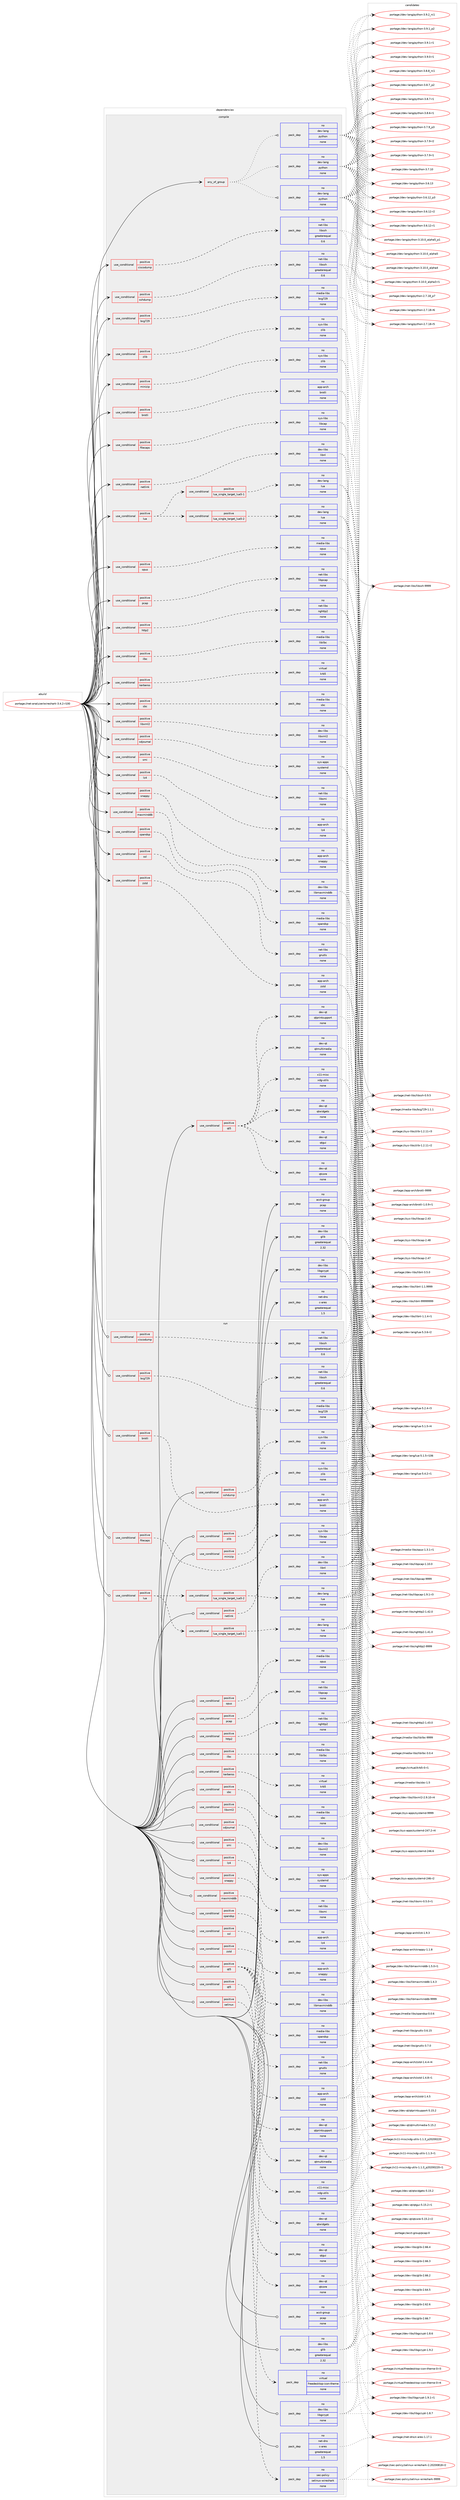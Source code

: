 digraph prolog {

# *************
# Graph options
# *************

newrank=true;
concentrate=true;
compound=true;
graph [rankdir=LR,fontname=Helvetica,fontsize=10,ranksep=1.5];#, ranksep=2.5, nodesep=0.2];
edge  [arrowhead=vee];
node  [fontname=Helvetica,fontsize=10];

# **********
# The ebuild
# **********

subgraph cluster_leftcol {
color=gray;
rank=same;
label=<<i>ebuild</i>>;
id [label="portage://net-analyzer/wireshark-3.4.2-r100", color=red, width=4, href="../net-analyzer/wireshark-3.4.2-r100.svg"];
}

# ****************
# The dependencies
# ****************

subgraph cluster_midcol {
color=gray;
label=<<i>dependencies</i>>;
subgraph cluster_compile {
fillcolor="#eeeeee";
style=filled;
label=<<i>compile</i>>;
subgraph any139 {
dependency16353 [label=<<TABLE BORDER="0" CELLBORDER="1" CELLSPACING="0" CELLPADDING="4"><TR><TD CELLPADDING="10">any_of_group</TD></TR></TABLE>>, shape=none, color=red];subgraph pack11363 {
dependency16354 [label=<<TABLE BORDER="0" CELLBORDER="1" CELLSPACING="0" CELLPADDING="4" WIDTH="220"><TR><TD ROWSPAN="6" CELLPADDING="30">pack_dep</TD></TR><TR><TD WIDTH="110">no</TD></TR><TR><TD>dev-lang</TD></TR><TR><TD>python</TD></TR><TR><TD>none</TD></TR><TR><TD></TD></TR></TABLE>>, shape=none, color=blue];
}
dependency16353:e -> dependency16354:w [weight=20,style="dotted",arrowhead="oinv"];
subgraph pack11364 {
dependency16355 [label=<<TABLE BORDER="0" CELLBORDER="1" CELLSPACING="0" CELLPADDING="4" WIDTH="220"><TR><TD ROWSPAN="6" CELLPADDING="30">pack_dep</TD></TR><TR><TD WIDTH="110">no</TD></TR><TR><TD>dev-lang</TD></TR><TR><TD>python</TD></TR><TR><TD>none</TD></TR><TR><TD></TD></TR></TABLE>>, shape=none, color=blue];
}
dependency16353:e -> dependency16355:w [weight=20,style="dotted",arrowhead="oinv"];
subgraph pack11365 {
dependency16356 [label=<<TABLE BORDER="0" CELLBORDER="1" CELLSPACING="0" CELLPADDING="4" WIDTH="220"><TR><TD ROWSPAN="6" CELLPADDING="30">pack_dep</TD></TR><TR><TD WIDTH="110">no</TD></TR><TR><TD>dev-lang</TD></TR><TR><TD>python</TD></TR><TR><TD>none</TD></TR><TR><TD></TD></TR></TABLE>>, shape=none, color=blue];
}
dependency16353:e -> dependency16356:w [weight=20,style="dotted",arrowhead="oinv"];
}
id:e -> dependency16353:w [weight=20,style="solid",arrowhead="vee"];
subgraph cond4832 {
dependency16357 [label=<<TABLE BORDER="0" CELLBORDER="1" CELLSPACING="0" CELLPADDING="4"><TR><TD ROWSPAN="3" CELLPADDING="10">use_conditional</TD></TR><TR><TD>positive</TD></TR><TR><TD>bcg729</TD></TR></TABLE>>, shape=none, color=red];
subgraph pack11366 {
dependency16358 [label=<<TABLE BORDER="0" CELLBORDER="1" CELLSPACING="0" CELLPADDING="4" WIDTH="220"><TR><TD ROWSPAN="6" CELLPADDING="30">pack_dep</TD></TR><TR><TD WIDTH="110">no</TD></TR><TR><TD>media-libs</TD></TR><TR><TD>bcg729</TD></TR><TR><TD>none</TD></TR><TR><TD></TD></TR></TABLE>>, shape=none, color=blue];
}
dependency16357:e -> dependency16358:w [weight=20,style="dashed",arrowhead="vee"];
}
id:e -> dependency16357:w [weight=20,style="solid",arrowhead="vee"];
subgraph cond4833 {
dependency16359 [label=<<TABLE BORDER="0" CELLBORDER="1" CELLSPACING="0" CELLPADDING="4"><TR><TD ROWSPAN="3" CELLPADDING="10">use_conditional</TD></TR><TR><TD>positive</TD></TR><TR><TD>brotli</TD></TR></TABLE>>, shape=none, color=red];
subgraph pack11367 {
dependency16360 [label=<<TABLE BORDER="0" CELLBORDER="1" CELLSPACING="0" CELLPADDING="4" WIDTH="220"><TR><TD ROWSPAN="6" CELLPADDING="30">pack_dep</TD></TR><TR><TD WIDTH="110">no</TD></TR><TR><TD>app-arch</TD></TR><TR><TD>brotli</TD></TR><TR><TD>none</TD></TR><TR><TD></TD></TR></TABLE>>, shape=none, color=blue];
}
dependency16359:e -> dependency16360:w [weight=20,style="dashed",arrowhead="vee"];
}
id:e -> dependency16359:w [weight=20,style="solid",arrowhead="vee"];
subgraph cond4834 {
dependency16361 [label=<<TABLE BORDER="0" CELLBORDER="1" CELLSPACING="0" CELLPADDING="4"><TR><TD ROWSPAN="3" CELLPADDING="10">use_conditional</TD></TR><TR><TD>positive</TD></TR><TR><TD>ciscodump</TD></TR></TABLE>>, shape=none, color=red];
subgraph pack11368 {
dependency16362 [label=<<TABLE BORDER="0" CELLBORDER="1" CELLSPACING="0" CELLPADDING="4" WIDTH="220"><TR><TD ROWSPAN="6" CELLPADDING="30">pack_dep</TD></TR><TR><TD WIDTH="110">no</TD></TR><TR><TD>net-libs</TD></TR><TR><TD>libssh</TD></TR><TR><TD>greaterequal</TD></TR><TR><TD>0.6</TD></TR></TABLE>>, shape=none, color=blue];
}
dependency16361:e -> dependency16362:w [weight=20,style="dashed",arrowhead="vee"];
}
id:e -> dependency16361:w [weight=20,style="solid",arrowhead="vee"];
subgraph cond4835 {
dependency16363 [label=<<TABLE BORDER="0" CELLBORDER="1" CELLSPACING="0" CELLPADDING="4"><TR><TD ROWSPAN="3" CELLPADDING="10">use_conditional</TD></TR><TR><TD>positive</TD></TR><TR><TD>filecaps</TD></TR></TABLE>>, shape=none, color=red];
subgraph pack11369 {
dependency16364 [label=<<TABLE BORDER="0" CELLBORDER="1" CELLSPACING="0" CELLPADDING="4" WIDTH="220"><TR><TD ROWSPAN="6" CELLPADDING="30">pack_dep</TD></TR><TR><TD WIDTH="110">no</TD></TR><TR><TD>sys-libs</TD></TR><TR><TD>libcap</TD></TR><TR><TD>none</TD></TR><TR><TD></TD></TR></TABLE>>, shape=none, color=blue];
}
dependency16363:e -> dependency16364:w [weight=20,style="dashed",arrowhead="vee"];
}
id:e -> dependency16363:w [weight=20,style="solid",arrowhead="vee"];
subgraph cond4836 {
dependency16365 [label=<<TABLE BORDER="0" CELLBORDER="1" CELLSPACING="0" CELLPADDING="4"><TR><TD ROWSPAN="3" CELLPADDING="10">use_conditional</TD></TR><TR><TD>positive</TD></TR><TR><TD>http2</TD></TR></TABLE>>, shape=none, color=red];
subgraph pack11370 {
dependency16366 [label=<<TABLE BORDER="0" CELLBORDER="1" CELLSPACING="0" CELLPADDING="4" WIDTH="220"><TR><TD ROWSPAN="6" CELLPADDING="30">pack_dep</TD></TR><TR><TD WIDTH="110">no</TD></TR><TR><TD>net-libs</TD></TR><TR><TD>nghttp2</TD></TR><TR><TD>none</TD></TR><TR><TD></TD></TR></TABLE>>, shape=none, color=blue];
}
dependency16365:e -> dependency16366:w [weight=20,style="dashed",arrowhead="vee"];
}
id:e -> dependency16365:w [weight=20,style="solid",arrowhead="vee"];
subgraph cond4837 {
dependency16367 [label=<<TABLE BORDER="0" CELLBORDER="1" CELLSPACING="0" CELLPADDING="4"><TR><TD ROWSPAN="3" CELLPADDING="10">use_conditional</TD></TR><TR><TD>positive</TD></TR><TR><TD>ilbc</TD></TR></TABLE>>, shape=none, color=red];
subgraph pack11371 {
dependency16368 [label=<<TABLE BORDER="0" CELLBORDER="1" CELLSPACING="0" CELLPADDING="4" WIDTH="220"><TR><TD ROWSPAN="6" CELLPADDING="30">pack_dep</TD></TR><TR><TD WIDTH="110">no</TD></TR><TR><TD>media-libs</TD></TR><TR><TD>libilbc</TD></TR><TR><TD>none</TD></TR><TR><TD></TD></TR></TABLE>>, shape=none, color=blue];
}
dependency16367:e -> dependency16368:w [weight=20,style="dashed",arrowhead="vee"];
}
id:e -> dependency16367:w [weight=20,style="solid",arrowhead="vee"];
subgraph cond4838 {
dependency16369 [label=<<TABLE BORDER="0" CELLBORDER="1" CELLSPACING="0" CELLPADDING="4"><TR><TD ROWSPAN="3" CELLPADDING="10">use_conditional</TD></TR><TR><TD>positive</TD></TR><TR><TD>kerberos</TD></TR></TABLE>>, shape=none, color=red];
subgraph pack11372 {
dependency16370 [label=<<TABLE BORDER="0" CELLBORDER="1" CELLSPACING="0" CELLPADDING="4" WIDTH="220"><TR><TD ROWSPAN="6" CELLPADDING="30">pack_dep</TD></TR><TR><TD WIDTH="110">no</TD></TR><TR><TD>virtual</TD></TR><TR><TD>krb5</TD></TR><TR><TD>none</TD></TR><TR><TD></TD></TR></TABLE>>, shape=none, color=blue];
}
dependency16369:e -> dependency16370:w [weight=20,style="dashed",arrowhead="vee"];
}
id:e -> dependency16369:w [weight=20,style="solid",arrowhead="vee"];
subgraph cond4839 {
dependency16371 [label=<<TABLE BORDER="0" CELLBORDER="1" CELLSPACING="0" CELLPADDING="4"><TR><TD ROWSPAN="3" CELLPADDING="10">use_conditional</TD></TR><TR><TD>positive</TD></TR><TR><TD>libxml2</TD></TR></TABLE>>, shape=none, color=red];
subgraph pack11373 {
dependency16372 [label=<<TABLE BORDER="0" CELLBORDER="1" CELLSPACING="0" CELLPADDING="4" WIDTH="220"><TR><TD ROWSPAN="6" CELLPADDING="30">pack_dep</TD></TR><TR><TD WIDTH="110">no</TD></TR><TR><TD>dev-libs</TD></TR><TR><TD>libxml2</TD></TR><TR><TD>none</TD></TR><TR><TD></TD></TR></TABLE>>, shape=none, color=blue];
}
dependency16371:e -> dependency16372:w [weight=20,style="dashed",arrowhead="vee"];
}
id:e -> dependency16371:w [weight=20,style="solid",arrowhead="vee"];
subgraph cond4840 {
dependency16373 [label=<<TABLE BORDER="0" CELLBORDER="1" CELLSPACING="0" CELLPADDING="4"><TR><TD ROWSPAN="3" CELLPADDING="10">use_conditional</TD></TR><TR><TD>positive</TD></TR><TR><TD>lua</TD></TR></TABLE>>, shape=none, color=red];
subgraph cond4841 {
dependency16374 [label=<<TABLE BORDER="0" CELLBORDER="1" CELLSPACING="0" CELLPADDING="4"><TR><TD ROWSPAN="3" CELLPADDING="10">use_conditional</TD></TR><TR><TD>positive</TD></TR><TR><TD>lua_single_target_lua5-1</TD></TR></TABLE>>, shape=none, color=red];
subgraph pack11374 {
dependency16375 [label=<<TABLE BORDER="0" CELLBORDER="1" CELLSPACING="0" CELLPADDING="4" WIDTH="220"><TR><TD ROWSPAN="6" CELLPADDING="30">pack_dep</TD></TR><TR><TD WIDTH="110">no</TD></TR><TR><TD>dev-lang</TD></TR><TR><TD>lua</TD></TR><TR><TD>none</TD></TR><TR><TD></TD></TR></TABLE>>, shape=none, color=blue];
}
dependency16374:e -> dependency16375:w [weight=20,style="dashed",arrowhead="vee"];
}
dependency16373:e -> dependency16374:w [weight=20,style="dashed",arrowhead="vee"];
subgraph cond4842 {
dependency16376 [label=<<TABLE BORDER="0" CELLBORDER="1" CELLSPACING="0" CELLPADDING="4"><TR><TD ROWSPAN="3" CELLPADDING="10">use_conditional</TD></TR><TR><TD>positive</TD></TR><TR><TD>lua_single_target_lua5-2</TD></TR></TABLE>>, shape=none, color=red];
subgraph pack11375 {
dependency16377 [label=<<TABLE BORDER="0" CELLBORDER="1" CELLSPACING="0" CELLPADDING="4" WIDTH="220"><TR><TD ROWSPAN="6" CELLPADDING="30">pack_dep</TD></TR><TR><TD WIDTH="110">no</TD></TR><TR><TD>dev-lang</TD></TR><TR><TD>lua</TD></TR><TR><TD>none</TD></TR><TR><TD></TD></TR></TABLE>>, shape=none, color=blue];
}
dependency16376:e -> dependency16377:w [weight=20,style="dashed",arrowhead="vee"];
}
dependency16373:e -> dependency16376:w [weight=20,style="dashed",arrowhead="vee"];
}
id:e -> dependency16373:w [weight=20,style="solid",arrowhead="vee"];
subgraph cond4843 {
dependency16378 [label=<<TABLE BORDER="0" CELLBORDER="1" CELLSPACING="0" CELLPADDING="4"><TR><TD ROWSPAN="3" CELLPADDING="10">use_conditional</TD></TR><TR><TD>positive</TD></TR><TR><TD>lz4</TD></TR></TABLE>>, shape=none, color=red];
subgraph pack11376 {
dependency16379 [label=<<TABLE BORDER="0" CELLBORDER="1" CELLSPACING="0" CELLPADDING="4" WIDTH="220"><TR><TD ROWSPAN="6" CELLPADDING="30">pack_dep</TD></TR><TR><TD WIDTH="110">no</TD></TR><TR><TD>app-arch</TD></TR><TR><TD>lz4</TD></TR><TR><TD>none</TD></TR><TR><TD></TD></TR></TABLE>>, shape=none, color=blue];
}
dependency16378:e -> dependency16379:w [weight=20,style="dashed",arrowhead="vee"];
}
id:e -> dependency16378:w [weight=20,style="solid",arrowhead="vee"];
subgraph cond4844 {
dependency16380 [label=<<TABLE BORDER="0" CELLBORDER="1" CELLSPACING="0" CELLPADDING="4"><TR><TD ROWSPAN="3" CELLPADDING="10">use_conditional</TD></TR><TR><TD>positive</TD></TR><TR><TD>maxminddb</TD></TR></TABLE>>, shape=none, color=red];
subgraph pack11377 {
dependency16381 [label=<<TABLE BORDER="0" CELLBORDER="1" CELLSPACING="0" CELLPADDING="4" WIDTH="220"><TR><TD ROWSPAN="6" CELLPADDING="30">pack_dep</TD></TR><TR><TD WIDTH="110">no</TD></TR><TR><TD>dev-libs</TD></TR><TR><TD>libmaxminddb</TD></TR><TR><TD>none</TD></TR><TR><TD></TD></TR></TABLE>>, shape=none, color=blue];
}
dependency16380:e -> dependency16381:w [weight=20,style="dashed",arrowhead="vee"];
}
id:e -> dependency16380:w [weight=20,style="solid",arrowhead="vee"];
subgraph cond4845 {
dependency16382 [label=<<TABLE BORDER="0" CELLBORDER="1" CELLSPACING="0" CELLPADDING="4"><TR><TD ROWSPAN="3" CELLPADDING="10">use_conditional</TD></TR><TR><TD>positive</TD></TR><TR><TD>minizip</TD></TR></TABLE>>, shape=none, color=red];
subgraph pack11378 {
dependency16383 [label=<<TABLE BORDER="0" CELLBORDER="1" CELLSPACING="0" CELLPADDING="4" WIDTH="220"><TR><TD ROWSPAN="6" CELLPADDING="30">pack_dep</TD></TR><TR><TD WIDTH="110">no</TD></TR><TR><TD>sys-libs</TD></TR><TR><TD>zlib</TD></TR><TR><TD>none</TD></TR><TR><TD></TD></TR></TABLE>>, shape=none, color=blue];
}
dependency16382:e -> dependency16383:w [weight=20,style="dashed",arrowhead="vee"];
}
id:e -> dependency16382:w [weight=20,style="solid",arrowhead="vee"];
subgraph cond4846 {
dependency16384 [label=<<TABLE BORDER="0" CELLBORDER="1" CELLSPACING="0" CELLPADDING="4"><TR><TD ROWSPAN="3" CELLPADDING="10">use_conditional</TD></TR><TR><TD>positive</TD></TR><TR><TD>netlink</TD></TR></TABLE>>, shape=none, color=red];
subgraph pack11379 {
dependency16385 [label=<<TABLE BORDER="0" CELLBORDER="1" CELLSPACING="0" CELLPADDING="4" WIDTH="220"><TR><TD ROWSPAN="6" CELLPADDING="30">pack_dep</TD></TR><TR><TD WIDTH="110">no</TD></TR><TR><TD>dev-libs</TD></TR><TR><TD>libnl</TD></TR><TR><TD>none</TD></TR><TR><TD></TD></TR></TABLE>>, shape=none, color=blue];
}
dependency16384:e -> dependency16385:w [weight=20,style="dashed",arrowhead="vee"];
}
id:e -> dependency16384:w [weight=20,style="solid",arrowhead="vee"];
subgraph cond4847 {
dependency16386 [label=<<TABLE BORDER="0" CELLBORDER="1" CELLSPACING="0" CELLPADDING="4"><TR><TD ROWSPAN="3" CELLPADDING="10">use_conditional</TD></TR><TR><TD>positive</TD></TR><TR><TD>opus</TD></TR></TABLE>>, shape=none, color=red];
subgraph pack11380 {
dependency16387 [label=<<TABLE BORDER="0" CELLBORDER="1" CELLSPACING="0" CELLPADDING="4" WIDTH="220"><TR><TD ROWSPAN="6" CELLPADDING="30">pack_dep</TD></TR><TR><TD WIDTH="110">no</TD></TR><TR><TD>media-libs</TD></TR><TR><TD>opus</TD></TR><TR><TD>none</TD></TR><TR><TD></TD></TR></TABLE>>, shape=none, color=blue];
}
dependency16386:e -> dependency16387:w [weight=20,style="dashed",arrowhead="vee"];
}
id:e -> dependency16386:w [weight=20,style="solid",arrowhead="vee"];
subgraph cond4848 {
dependency16388 [label=<<TABLE BORDER="0" CELLBORDER="1" CELLSPACING="0" CELLPADDING="4"><TR><TD ROWSPAN="3" CELLPADDING="10">use_conditional</TD></TR><TR><TD>positive</TD></TR><TR><TD>pcap</TD></TR></TABLE>>, shape=none, color=red];
subgraph pack11381 {
dependency16389 [label=<<TABLE BORDER="0" CELLBORDER="1" CELLSPACING="0" CELLPADDING="4" WIDTH="220"><TR><TD ROWSPAN="6" CELLPADDING="30">pack_dep</TD></TR><TR><TD WIDTH="110">no</TD></TR><TR><TD>net-libs</TD></TR><TR><TD>libpcap</TD></TR><TR><TD>none</TD></TR><TR><TD></TD></TR></TABLE>>, shape=none, color=blue];
}
dependency16388:e -> dependency16389:w [weight=20,style="dashed",arrowhead="vee"];
}
id:e -> dependency16388:w [weight=20,style="solid",arrowhead="vee"];
subgraph cond4849 {
dependency16390 [label=<<TABLE BORDER="0" CELLBORDER="1" CELLSPACING="0" CELLPADDING="4"><TR><TD ROWSPAN="3" CELLPADDING="10">use_conditional</TD></TR><TR><TD>positive</TD></TR><TR><TD>qt5</TD></TR></TABLE>>, shape=none, color=red];
subgraph pack11382 {
dependency16391 [label=<<TABLE BORDER="0" CELLBORDER="1" CELLSPACING="0" CELLPADDING="4" WIDTH="220"><TR><TD ROWSPAN="6" CELLPADDING="30">pack_dep</TD></TR><TR><TD WIDTH="110">no</TD></TR><TR><TD>dev-qt</TD></TR><TR><TD>qtcore</TD></TR><TR><TD>none</TD></TR><TR><TD></TD></TR></TABLE>>, shape=none, color=blue];
}
dependency16390:e -> dependency16391:w [weight=20,style="dashed",arrowhead="vee"];
subgraph pack11383 {
dependency16392 [label=<<TABLE BORDER="0" CELLBORDER="1" CELLSPACING="0" CELLPADDING="4" WIDTH="220"><TR><TD ROWSPAN="6" CELLPADDING="30">pack_dep</TD></TR><TR><TD WIDTH="110">no</TD></TR><TR><TD>dev-qt</TD></TR><TR><TD>qtgui</TD></TR><TR><TD>none</TD></TR><TR><TD></TD></TR></TABLE>>, shape=none, color=blue];
}
dependency16390:e -> dependency16392:w [weight=20,style="dashed",arrowhead="vee"];
subgraph pack11384 {
dependency16393 [label=<<TABLE BORDER="0" CELLBORDER="1" CELLSPACING="0" CELLPADDING="4" WIDTH="220"><TR><TD ROWSPAN="6" CELLPADDING="30">pack_dep</TD></TR><TR><TD WIDTH="110">no</TD></TR><TR><TD>dev-qt</TD></TR><TR><TD>qtmultimedia</TD></TR><TR><TD>none</TD></TR><TR><TD></TD></TR></TABLE>>, shape=none, color=blue];
}
dependency16390:e -> dependency16393:w [weight=20,style="dashed",arrowhead="vee"];
subgraph pack11385 {
dependency16394 [label=<<TABLE BORDER="0" CELLBORDER="1" CELLSPACING="0" CELLPADDING="4" WIDTH="220"><TR><TD ROWSPAN="6" CELLPADDING="30">pack_dep</TD></TR><TR><TD WIDTH="110">no</TD></TR><TR><TD>dev-qt</TD></TR><TR><TD>qtprintsupport</TD></TR><TR><TD>none</TD></TR><TR><TD></TD></TR></TABLE>>, shape=none, color=blue];
}
dependency16390:e -> dependency16394:w [weight=20,style="dashed",arrowhead="vee"];
subgraph pack11386 {
dependency16395 [label=<<TABLE BORDER="0" CELLBORDER="1" CELLSPACING="0" CELLPADDING="4" WIDTH="220"><TR><TD ROWSPAN="6" CELLPADDING="30">pack_dep</TD></TR><TR><TD WIDTH="110">no</TD></TR><TR><TD>dev-qt</TD></TR><TR><TD>qtwidgets</TD></TR><TR><TD>none</TD></TR><TR><TD></TD></TR></TABLE>>, shape=none, color=blue];
}
dependency16390:e -> dependency16395:w [weight=20,style="dashed",arrowhead="vee"];
subgraph pack11387 {
dependency16396 [label=<<TABLE BORDER="0" CELLBORDER="1" CELLSPACING="0" CELLPADDING="4" WIDTH="220"><TR><TD ROWSPAN="6" CELLPADDING="30">pack_dep</TD></TR><TR><TD WIDTH="110">no</TD></TR><TR><TD>x11-misc</TD></TR><TR><TD>xdg-utils</TD></TR><TR><TD>none</TD></TR><TR><TD></TD></TR></TABLE>>, shape=none, color=blue];
}
dependency16390:e -> dependency16396:w [weight=20,style="dashed",arrowhead="vee"];
}
id:e -> dependency16390:w [weight=20,style="solid",arrowhead="vee"];
subgraph cond4850 {
dependency16397 [label=<<TABLE BORDER="0" CELLBORDER="1" CELLSPACING="0" CELLPADDING="4"><TR><TD ROWSPAN="3" CELLPADDING="10">use_conditional</TD></TR><TR><TD>positive</TD></TR><TR><TD>sbc</TD></TR></TABLE>>, shape=none, color=red];
subgraph pack11388 {
dependency16398 [label=<<TABLE BORDER="0" CELLBORDER="1" CELLSPACING="0" CELLPADDING="4" WIDTH="220"><TR><TD ROWSPAN="6" CELLPADDING="30">pack_dep</TD></TR><TR><TD WIDTH="110">no</TD></TR><TR><TD>media-libs</TD></TR><TR><TD>sbc</TD></TR><TR><TD>none</TD></TR><TR><TD></TD></TR></TABLE>>, shape=none, color=blue];
}
dependency16397:e -> dependency16398:w [weight=20,style="dashed",arrowhead="vee"];
}
id:e -> dependency16397:w [weight=20,style="solid",arrowhead="vee"];
subgraph cond4851 {
dependency16399 [label=<<TABLE BORDER="0" CELLBORDER="1" CELLSPACING="0" CELLPADDING="4"><TR><TD ROWSPAN="3" CELLPADDING="10">use_conditional</TD></TR><TR><TD>positive</TD></TR><TR><TD>sdjournal</TD></TR></TABLE>>, shape=none, color=red];
subgraph pack11389 {
dependency16400 [label=<<TABLE BORDER="0" CELLBORDER="1" CELLSPACING="0" CELLPADDING="4" WIDTH="220"><TR><TD ROWSPAN="6" CELLPADDING="30">pack_dep</TD></TR><TR><TD WIDTH="110">no</TD></TR><TR><TD>sys-apps</TD></TR><TR><TD>systemd</TD></TR><TR><TD>none</TD></TR><TR><TD></TD></TR></TABLE>>, shape=none, color=blue];
}
dependency16399:e -> dependency16400:w [weight=20,style="dashed",arrowhead="vee"];
}
id:e -> dependency16399:w [weight=20,style="solid",arrowhead="vee"];
subgraph cond4852 {
dependency16401 [label=<<TABLE BORDER="0" CELLBORDER="1" CELLSPACING="0" CELLPADDING="4"><TR><TD ROWSPAN="3" CELLPADDING="10">use_conditional</TD></TR><TR><TD>positive</TD></TR><TR><TD>smi</TD></TR></TABLE>>, shape=none, color=red];
subgraph pack11390 {
dependency16402 [label=<<TABLE BORDER="0" CELLBORDER="1" CELLSPACING="0" CELLPADDING="4" WIDTH="220"><TR><TD ROWSPAN="6" CELLPADDING="30">pack_dep</TD></TR><TR><TD WIDTH="110">no</TD></TR><TR><TD>net-libs</TD></TR><TR><TD>libsmi</TD></TR><TR><TD>none</TD></TR><TR><TD></TD></TR></TABLE>>, shape=none, color=blue];
}
dependency16401:e -> dependency16402:w [weight=20,style="dashed",arrowhead="vee"];
}
id:e -> dependency16401:w [weight=20,style="solid",arrowhead="vee"];
subgraph cond4853 {
dependency16403 [label=<<TABLE BORDER="0" CELLBORDER="1" CELLSPACING="0" CELLPADDING="4"><TR><TD ROWSPAN="3" CELLPADDING="10">use_conditional</TD></TR><TR><TD>positive</TD></TR><TR><TD>snappy</TD></TR></TABLE>>, shape=none, color=red];
subgraph pack11391 {
dependency16404 [label=<<TABLE BORDER="0" CELLBORDER="1" CELLSPACING="0" CELLPADDING="4" WIDTH="220"><TR><TD ROWSPAN="6" CELLPADDING="30">pack_dep</TD></TR><TR><TD WIDTH="110">no</TD></TR><TR><TD>app-arch</TD></TR><TR><TD>snappy</TD></TR><TR><TD>none</TD></TR><TR><TD></TD></TR></TABLE>>, shape=none, color=blue];
}
dependency16403:e -> dependency16404:w [weight=20,style="dashed",arrowhead="vee"];
}
id:e -> dependency16403:w [weight=20,style="solid",arrowhead="vee"];
subgraph cond4854 {
dependency16405 [label=<<TABLE BORDER="0" CELLBORDER="1" CELLSPACING="0" CELLPADDING="4"><TR><TD ROWSPAN="3" CELLPADDING="10">use_conditional</TD></TR><TR><TD>positive</TD></TR><TR><TD>spandsp</TD></TR></TABLE>>, shape=none, color=red];
subgraph pack11392 {
dependency16406 [label=<<TABLE BORDER="0" CELLBORDER="1" CELLSPACING="0" CELLPADDING="4" WIDTH="220"><TR><TD ROWSPAN="6" CELLPADDING="30">pack_dep</TD></TR><TR><TD WIDTH="110">no</TD></TR><TR><TD>media-libs</TD></TR><TR><TD>spandsp</TD></TR><TR><TD>none</TD></TR><TR><TD></TD></TR></TABLE>>, shape=none, color=blue];
}
dependency16405:e -> dependency16406:w [weight=20,style="dashed",arrowhead="vee"];
}
id:e -> dependency16405:w [weight=20,style="solid",arrowhead="vee"];
subgraph cond4855 {
dependency16407 [label=<<TABLE BORDER="0" CELLBORDER="1" CELLSPACING="0" CELLPADDING="4"><TR><TD ROWSPAN="3" CELLPADDING="10">use_conditional</TD></TR><TR><TD>positive</TD></TR><TR><TD>sshdump</TD></TR></TABLE>>, shape=none, color=red];
subgraph pack11393 {
dependency16408 [label=<<TABLE BORDER="0" CELLBORDER="1" CELLSPACING="0" CELLPADDING="4" WIDTH="220"><TR><TD ROWSPAN="6" CELLPADDING="30">pack_dep</TD></TR><TR><TD WIDTH="110">no</TD></TR><TR><TD>net-libs</TD></TR><TR><TD>libssh</TD></TR><TR><TD>greaterequal</TD></TR><TR><TD>0.6</TD></TR></TABLE>>, shape=none, color=blue];
}
dependency16407:e -> dependency16408:w [weight=20,style="dashed",arrowhead="vee"];
}
id:e -> dependency16407:w [weight=20,style="solid",arrowhead="vee"];
subgraph cond4856 {
dependency16409 [label=<<TABLE BORDER="0" CELLBORDER="1" CELLSPACING="0" CELLPADDING="4"><TR><TD ROWSPAN="3" CELLPADDING="10">use_conditional</TD></TR><TR><TD>positive</TD></TR><TR><TD>ssl</TD></TR></TABLE>>, shape=none, color=red];
subgraph pack11394 {
dependency16410 [label=<<TABLE BORDER="0" CELLBORDER="1" CELLSPACING="0" CELLPADDING="4" WIDTH="220"><TR><TD ROWSPAN="6" CELLPADDING="30">pack_dep</TD></TR><TR><TD WIDTH="110">no</TD></TR><TR><TD>net-libs</TD></TR><TR><TD>gnutls</TD></TR><TR><TD>none</TD></TR><TR><TD></TD></TR></TABLE>>, shape=none, color=blue];
}
dependency16409:e -> dependency16410:w [weight=20,style="dashed",arrowhead="vee"];
}
id:e -> dependency16409:w [weight=20,style="solid",arrowhead="vee"];
subgraph cond4857 {
dependency16411 [label=<<TABLE BORDER="0" CELLBORDER="1" CELLSPACING="0" CELLPADDING="4"><TR><TD ROWSPAN="3" CELLPADDING="10">use_conditional</TD></TR><TR><TD>positive</TD></TR><TR><TD>zlib</TD></TR></TABLE>>, shape=none, color=red];
subgraph pack11395 {
dependency16412 [label=<<TABLE BORDER="0" CELLBORDER="1" CELLSPACING="0" CELLPADDING="4" WIDTH="220"><TR><TD ROWSPAN="6" CELLPADDING="30">pack_dep</TD></TR><TR><TD WIDTH="110">no</TD></TR><TR><TD>sys-libs</TD></TR><TR><TD>zlib</TD></TR><TR><TD>none</TD></TR><TR><TD></TD></TR></TABLE>>, shape=none, color=blue];
}
dependency16411:e -> dependency16412:w [weight=20,style="dashed",arrowhead="vee"];
}
id:e -> dependency16411:w [weight=20,style="solid",arrowhead="vee"];
subgraph cond4858 {
dependency16413 [label=<<TABLE BORDER="0" CELLBORDER="1" CELLSPACING="0" CELLPADDING="4"><TR><TD ROWSPAN="3" CELLPADDING="10">use_conditional</TD></TR><TR><TD>positive</TD></TR><TR><TD>zstd</TD></TR></TABLE>>, shape=none, color=red];
subgraph pack11396 {
dependency16414 [label=<<TABLE BORDER="0" CELLBORDER="1" CELLSPACING="0" CELLPADDING="4" WIDTH="220"><TR><TD ROWSPAN="6" CELLPADDING="30">pack_dep</TD></TR><TR><TD WIDTH="110">no</TD></TR><TR><TD>app-arch</TD></TR><TR><TD>zstd</TD></TR><TR><TD>none</TD></TR><TR><TD></TD></TR></TABLE>>, shape=none, color=blue];
}
dependency16413:e -> dependency16414:w [weight=20,style="dashed",arrowhead="vee"];
}
id:e -> dependency16413:w [weight=20,style="solid",arrowhead="vee"];
subgraph pack11397 {
dependency16415 [label=<<TABLE BORDER="0" CELLBORDER="1" CELLSPACING="0" CELLPADDING="4" WIDTH="220"><TR><TD ROWSPAN="6" CELLPADDING="30">pack_dep</TD></TR><TR><TD WIDTH="110">no</TD></TR><TR><TD>acct-group</TD></TR><TR><TD>pcap</TD></TR><TR><TD>none</TD></TR><TR><TD></TD></TR></TABLE>>, shape=none, color=blue];
}
id:e -> dependency16415:w [weight=20,style="solid",arrowhead="vee"];
subgraph pack11398 {
dependency16416 [label=<<TABLE BORDER="0" CELLBORDER="1" CELLSPACING="0" CELLPADDING="4" WIDTH="220"><TR><TD ROWSPAN="6" CELLPADDING="30">pack_dep</TD></TR><TR><TD WIDTH="110">no</TD></TR><TR><TD>dev-libs</TD></TR><TR><TD>glib</TD></TR><TR><TD>greaterequal</TD></TR><TR><TD>2.32</TD></TR></TABLE>>, shape=none, color=blue];
}
id:e -> dependency16416:w [weight=20,style="solid",arrowhead="vee"];
subgraph pack11399 {
dependency16417 [label=<<TABLE BORDER="0" CELLBORDER="1" CELLSPACING="0" CELLPADDING="4" WIDTH="220"><TR><TD ROWSPAN="6" CELLPADDING="30">pack_dep</TD></TR><TR><TD WIDTH="110">no</TD></TR><TR><TD>dev-libs</TD></TR><TR><TD>libgcrypt</TD></TR><TR><TD>none</TD></TR><TR><TD></TD></TR></TABLE>>, shape=none, color=blue];
}
id:e -> dependency16417:w [weight=20,style="solid",arrowhead="vee"];
subgraph pack11400 {
dependency16418 [label=<<TABLE BORDER="0" CELLBORDER="1" CELLSPACING="0" CELLPADDING="4" WIDTH="220"><TR><TD ROWSPAN="6" CELLPADDING="30">pack_dep</TD></TR><TR><TD WIDTH="110">no</TD></TR><TR><TD>net-dns</TD></TR><TR><TD>c-ares</TD></TR><TR><TD>greaterequal</TD></TR><TR><TD>1.5</TD></TR></TABLE>>, shape=none, color=blue];
}
id:e -> dependency16418:w [weight=20,style="solid",arrowhead="vee"];
}
subgraph cluster_compileandrun {
fillcolor="#eeeeee";
style=filled;
label=<<i>compile and run</i>>;
}
subgraph cluster_run {
fillcolor="#eeeeee";
style=filled;
label=<<i>run</i>>;
subgraph cond4859 {
dependency16419 [label=<<TABLE BORDER="0" CELLBORDER="1" CELLSPACING="0" CELLPADDING="4"><TR><TD ROWSPAN="3" CELLPADDING="10">use_conditional</TD></TR><TR><TD>positive</TD></TR><TR><TD>bcg729</TD></TR></TABLE>>, shape=none, color=red];
subgraph pack11401 {
dependency16420 [label=<<TABLE BORDER="0" CELLBORDER="1" CELLSPACING="0" CELLPADDING="4" WIDTH="220"><TR><TD ROWSPAN="6" CELLPADDING="30">pack_dep</TD></TR><TR><TD WIDTH="110">no</TD></TR><TR><TD>media-libs</TD></TR><TR><TD>bcg729</TD></TR><TR><TD>none</TD></TR><TR><TD></TD></TR></TABLE>>, shape=none, color=blue];
}
dependency16419:e -> dependency16420:w [weight=20,style="dashed",arrowhead="vee"];
}
id:e -> dependency16419:w [weight=20,style="solid",arrowhead="odot"];
subgraph cond4860 {
dependency16421 [label=<<TABLE BORDER="0" CELLBORDER="1" CELLSPACING="0" CELLPADDING="4"><TR><TD ROWSPAN="3" CELLPADDING="10">use_conditional</TD></TR><TR><TD>positive</TD></TR><TR><TD>brotli</TD></TR></TABLE>>, shape=none, color=red];
subgraph pack11402 {
dependency16422 [label=<<TABLE BORDER="0" CELLBORDER="1" CELLSPACING="0" CELLPADDING="4" WIDTH="220"><TR><TD ROWSPAN="6" CELLPADDING="30">pack_dep</TD></TR><TR><TD WIDTH="110">no</TD></TR><TR><TD>app-arch</TD></TR><TR><TD>brotli</TD></TR><TR><TD>none</TD></TR><TR><TD></TD></TR></TABLE>>, shape=none, color=blue];
}
dependency16421:e -> dependency16422:w [weight=20,style="dashed",arrowhead="vee"];
}
id:e -> dependency16421:w [weight=20,style="solid",arrowhead="odot"];
subgraph cond4861 {
dependency16423 [label=<<TABLE BORDER="0" CELLBORDER="1" CELLSPACING="0" CELLPADDING="4"><TR><TD ROWSPAN="3" CELLPADDING="10">use_conditional</TD></TR><TR><TD>positive</TD></TR><TR><TD>ciscodump</TD></TR></TABLE>>, shape=none, color=red];
subgraph pack11403 {
dependency16424 [label=<<TABLE BORDER="0" CELLBORDER="1" CELLSPACING="0" CELLPADDING="4" WIDTH="220"><TR><TD ROWSPAN="6" CELLPADDING="30">pack_dep</TD></TR><TR><TD WIDTH="110">no</TD></TR><TR><TD>net-libs</TD></TR><TR><TD>libssh</TD></TR><TR><TD>greaterequal</TD></TR><TR><TD>0.6</TD></TR></TABLE>>, shape=none, color=blue];
}
dependency16423:e -> dependency16424:w [weight=20,style="dashed",arrowhead="vee"];
}
id:e -> dependency16423:w [weight=20,style="solid",arrowhead="odot"];
subgraph cond4862 {
dependency16425 [label=<<TABLE BORDER="0" CELLBORDER="1" CELLSPACING="0" CELLPADDING="4"><TR><TD ROWSPAN="3" CELLPADDING="10">use_conditional</TD></TR><TR><TD>positive</TD></TR><TR><TD>filecaps</TD></TR></TABLE>>, shape=none, color=red];
subgraph pack11404 {
dependency16426 [label=<<TABLE BORDER="0" CELLBORDER="1" CELLSPACING="0" CELLPADDING="4" WIDTH="220"><TR><TD ROWSPAN="6" CELLPADDING="30">pack_dep</TD></TR><TR><TD WIDTH="110">no</TD></TR><TR><TD>sys-libs</TD></TR><TR><TD>libcap</TD></TR><TR><TD>none</TD></TR><TR><TD></TD></TR></TABLE>>, shape=none, color=blue];
}
dependency16425:e -> dependency16426:w [weight=20,style="dashed",arrowhead="vee"];
}
id:e -> dependency16425:w [weight=20,style="solid",arrowhead="odot"];
subgraph cond4863 {
dependency16427 [label=<<TABLE BORDER="0" CELLBORDER="1" CELLSPACING="0" CELLPADDING="4"><TR><TD ROWSPAN="3" CELLPADDING="10">use_conditional</TD></TR><TR><TD>positive</TD></TR><TR><TD>http2</TD></TR></TABLE>>, shape=none, color=red];
subgraph pack11405 {
dependency16428 [label=<<TABLE BORDER="0" CELLBORDER="1" CELLSPACING="0" CELLPADDING="4" WIDTH="220"><TR><TD ROWSPAN="6" CELLPADDING="30">pack_dep</TD></TR><TR><TD WIDTH="110">no</TD></TR><TR><TD>net-libs</TD></TR><TR><TD>nghttp2</TD></TR><TR><TD>none</TD></TR><TR><TD></TD></TR></TABLE>>, shape=none, color=blue];
}
dependency16427:e -> dependency16428:w [weight=20,style="dashed",arrowhead="vee"];
}
id:e -> dependency16427:w [weight=20,style="solid",arrowhead="odot"];
subgraph cond4864 {
dependency16429 [label=<<TABLE BORDER="0" CELLBORDER="1" CELLSPACING="0" CELLPADDING="4"><TR><TD ROWSPAN="3" CELLPADDING="10">use_conditional</TD></TR><TR><TD>positive</TD></TR><TR><TD>ilbc</TD></TR></TABLE>>, shape=none, color=red];
subgraph pack11406 {
dependency16430 [label=<<TABLE BORDER="0" CELLBORDER="1" CELLSPACING="0" CELLPADDING="4" WIDTH="220"><TR><TD ROWSPAN="6" CELLPADDING="30">pack_dep</TD></TR><TR><TD WIDTH="110">no</TD></TR><TR><TD>media-libs</TD></TR><TR><TD>libilbc</TD></TR><TR><TD>none</TD></TR><TR><TD></TD></TR></TABLE>>, shape=none, color=blue];
}
dependency16429:e -> dependency16430:w [weight=20,style="dashed",arrowhead="vee"];
}
id:e -> dependency16429:w [weight=20,style="solid",arrowhead="odot"];
subgraph cond4865 {
dependency16431 [label=<<TABLE BORDER="0" CELLBORDER="1" CELLSPACING="0" CELLPADDING="4"><TR><TD ROWSPAN="3" CELLPADDING="10">use_conditional</TD></TR><TR><TD>positive</TD></TR><TR><TD>kerberos</TD></TR></TABLE>>, shape=none, color=red];
subgraph pack11407 {
dependency16432 [label=<<TABLE BORDER="0" CELLBORDER="1" CELLSPACING="0" CELLPADDING="4" WIDTH="220"><TR><TD ROWSPAN="6" CELLPADDING="30">pack_dep</TD></TR><TR><TD WIDTH="110">no</TD></TR><TR><TD>virtual</TD></TR><TR><TD>krb5</TD></TR><TR><TD>none</TD></TR><TR><TD></TD></TR></TABLE>>, shape=none, color=blue];
}
dependency16431:e -> dependency16432:w [weight=20,style="dashed",arrowhead="vee"];
}
id:e -> dependency16431:w [weight=20,style="solid",arrowhead="odot"];
subgraph cond4866 {
dependency16433 [label=<<TABLE BORDER="0" CELLBORDER="1" CELLSPACING="0" CELLPADDING="4"><TR><TD ROWSPAN="3" CELLPADDING="10">use_conditional</TD></TR><TR><TD>positive</TD></TR><TR><TD>libxml2</TD></TR></TABLE>>, shape=none, color=red];
subgraph pack11408 {
dependency16434 [label=<<TABLE BORDER="0" CELLBORDER="1" CELLSPACING="0" CELLPADDING="4" WIDTH="220"><TR><TD ROWSPAN="6" CELLPADDING="30">pack_dep</TD></TR><TR><TD WIDTH="110">no</TD></TR><TR><TD>dev-libs</TD></TR><TR><TD>libxml2</TD></TR><TR><TD>none</TD></TR><TR><TD></TD></TR></TABLE>>, shape=none, color=blue];
}
dependency16433:e -> dependency16434:w [weight=20,style="dashed",arrowhead="vee"];
}
id:e -> dependency16433:w [weight=20,style="solid",arrowhead="odot"];
subgraph cond4867 {
dependency16435 [label=<<TABLE BORDER="0" CELLBORDER="1" CELLSPACING="0" CELLPADDING="4"><TR><TD ROWSPAN="3" CELLPADDING="10">use_conditional</TD></TR><TR><TD>positive</TD></TR><TR><TD>lua</TD></TR></TABLE>>, shape=none, color=red];
subgraph cond4868 {
dependency16436 [label=<<TABLE BORDER="0" CELLBORDER="1" CELLSPACING="0" CELLPADDING="4"><TR><TD ROWSPAN="3" CELLPADDING="10">use_conditional</TD></TR><TR><TD>positive</TD></TR><TR><TD>lua_single_target_lua5-1</TD></TR></TABLE>>, shape=none, color=red];
subgraph pack11409 {
dependency16437 [label=<<TABLE BORDER="0" CELLBORDER="1" CELLSPACING="0" CELLPADDING="4" WIDTH="220"><TR><TD ROWSPAN="6" CELLPADDING="30">pack_dep</TD></TR><TR><TD WIDTH="110">no</TD></TR><TR><TD>dev-lang</TD></TR><TR><TD>lua</TD></TR><TR><TD>none</TD></TR><TR><TD></TD></TR></TABLE>>, shape=none, color=blue];
}
dependency16436:e -> dependency16437:w [weight=20,style="dashed",arrowhead="vee"];
}
dependency16435:e -> dependency16436:w [weight=20,style="dashed",arrowhead="vee"];
subgraph cond4869 {
dependency16438 [label=<<TABLE BORDER="0" CELLBORDER="1" CELLSPACING="0" CELLPADDING="4"><TR><TD ROWSPAN="3" CELLPADDING="10">use_conditional</TD></TR><TR><TD>positive</TD></TR><TR><TD>lua_single_target_lua5-2</TD></TR></TABLE>>, shape=none, color=red];
subgraph pack11410 {
dependency16439 [label=<<TABLE BORDER="0" CELLBORDER="1" CELLSPACING="0" CELLPADDING="4" WIDTH="220"><TR><TD ROWSPAN="6" CELLPADDING="30">pack_dep</TD></TR><TR><TD WIDTH="110">no</TD></TR><TR><TD>dev-lang</TD></TR><TR><TD>lua</TD></TR><TR><TD>none</TD></TR><TR><TD></TD></TR></TABLE>>, shape=none, color=blue];
}
dependency16438:e -> dependency16439:w [weight=20,style="dashed",arrowhead="vee"];
}
dependency16435:e -> dependency16438:w [weight=20,style="dashed",arrowhead="vee"];
}
id:e -> dependency16435:w [weight=20,style="solid",arrowhead="odot"];
subgraph cond4870 {
dependency16440 [label=<<TABLE BORDER="0" CELLBORDER="1" CELLSPACING="0" CELLPADDING="4"><TR><TD ROWSPAN="3" CELLPADDING="10">use_conditional</TD></TR><TR><TD>positive</TD></TR><TR><TD>lz4</TD></TR></TABLE>>, shape=none, color=red];
subgraph pack11411 {
dependency16441 [label=<<TABLE BORDER="0" CELLBORDER="1" CELLSPACING="0" CELLPADDING="4" WIDTH="220"><TR><TD ROWSPAN="6" CELLPADDING="30">pack_dep</TD></TR><TR><TD WIDTH="110">no</TD></TR><TR><TD>app-arch</TD></TR><TR><TD>lz4</TD></TR><TR><TD>none</TD></TR><TR><TD></TD></TR></TABLE>>, shape=none, color=blue];
}
dependency16440:e -> dependency16441:w [weight=20,style="dashed",arrowhead="vee"];
}
id:e -> dependency16440:w [weight=20,style="solid",arrowhead="odot"];
subgraph cond4871 {
dependency16442 [label=<<TABLE BORDER="0" CELLBORDER="1" CELLSPACING="0" CELLPADDING="4"><TR><TD ROWSPAN="3" CELLPADDING="10">use_conditional</TD></TR><TR><TD>positive</TD></TR><TR><TD>maxminddb</TD></TR></TABLE>>, shape=none, color=red];
subgraph pack11412 {
dependency16443 [label=<<TABLE BORDER="0" CELLBORDER="1" CELLSPACING="0" CELLPADDING="4" WIDTH="220"><TR><TD ROWSPAN="6" CELLPADDING="30">pack_dep</TD></TR><TR><TD WIDTH="110">no</TD></TR><TR><TD>dev-libs</TD></TR><TR><TD>libmaxminddb</TD></TR><TR><TD>none</TD></TR><TR><TD></TD></TR></TABLE>>, shape=none, color=blue];
}
dependency16442:e -> dependency16443:w [weight=20,style="dashed",arrowhead="vee"];
}
id:e -> dependency16442:w [weight=20,style="solid",arrowhead="odot"];
subgraph cond4872 {
dependency16444 [label=<<TABLE BORDER="0" CELLBORDER="1" CELLSPACING="0" CELLPADDING="4"><TR><TD ROWSPAN="3" CELLPADDING="10">use_conditional</TD></TR><TR><TD>positive</TD></TR><TR><TD>minizip</TD></TR></TABLE>>, shape=none, color=red];
subgraph pack11413 {
dependency16445 [label=<<TABLE BORDER="0" CELLBORDER="1" CELLSPACING="0" CELLPADDING="4" WIDTH="220"><TR><TD ROWSPAN="6" CELLPADDING="30">pack_dep</TD></TR><TR><TD WIDTH="110">no</TD></TR><TR><TD>sys-libs</TD></TR><TR><TD>zlib</TD></TR><TR><TD>none</TD></TR><TR><TD></TD></TR></TABLE>>, shape=none, color=blue];
}
dependency16444:e -> dependency16445:w [weight=20,style="dashed",arrowhead="vee"];
}
id:e -> dependency16444:w [weight=20,style="solid",arrowhead="odot"];
subgraph cond4873 {
dependency16446 [label=<<TABLE BORDER="0" CELLBORDER="1" CELLSPACING="0" CELLPADDING="4"><TR><TD ROWSPAN="3" CELLPADDING="10">use_conditional</TD></TR><TR><TD>positive</TD></TR><TR><TD>netlink</TD></TR></TABLE>>, shape=none, color=red];
subgraph pack11414 {
dependency16447 [label=<<TABLE BORDER="0" CELLBORDER="1" CELLSPACING="0" CELLPADDING="4" WIDTH="220"><TR><TD ROWSPAN="6" CELLPADDING="30">pack_dep</TD></TR><TR><TD WIDTH="110">no</TD></TR><TR><TD>dev-libs</TD></TR><TR><TD>libnl</TD></TR><TR><TD>none</TD></TR><TR><TD></TD></TR></TABLE>>, shape=none, color=blue];
}
dependency16446:e -> dependency16447:w [weight=20,style="dashed",arrowhead="vee"];
}
id:e -> dependency16446:w [weight=20,style="solid",arrowhead="odot"];
subgraph cond4874 {
dependency16448 [label=<<TABLE BORDER="0" CELLBORDER="1" CELLSPACING="0" CELLPADDING="4"><TR><TD ROWSPAN="3" CELLPADDING="10">use_conditional</TD></TR><TR><TD>positive</TD></TR><TR><TD>opus</TD></TR></TABLE>>, shape=none, color=red];
subgraph pack11415 {
dependency16449 [label=<<TABLE BORDER="0" CELLBORDER="1" CELLSPACING="0" CELLPADDING="4" WIDTH="220"><TR><TD ROWSPAN="6" CELLPADDING="30">pack_dep</TD></TR><TR><TD WIDTH="110">no</TD></TR><TR><TD>media-libs</TD></TR><TR><TD>opus</TD></TR><TR><TD>none</TD></TR><TR><TD></TD></TR></TABLE>>, shape=none, color=blue];
}
dependency16448:e -> dependency16449:w [weight=20,style="dashed",arrowhead="vee"];
}
id:e -> dependency16448:w [weight=20,style="solid",arrowhead="odot"];
subgraph cond4875 {
dependency16450 [label=<<TABLE BORDER="0" CELLBORDER="1" CELLSPACING="0" CELLPADDING="4"><TR><TD ROWSPAN="3" CELLPADDING="10">use_conditional</TD></TR><TR><TD>positive</TD></TR><TR><TD>pcap</TD></TR></TABLE>>, shape=none, color=red];
subgraph pack11416 {
dependency16451 [label=<<TABLE BORDER="0" CELLBORDER="1" CELLSPACING="0" CELLPADDING="4" WIDTH="220"><TR><TD ROWSPAN="6" CELLPADDING="30">pack_dep</TD></TR><TR><TD WIDTH="110">no</TD></TR><TR><TD>net-libs</TD></TR><TR><TD>libpcap</TD></TR><TR><TD>none</TD></TR><TR><TD></TD></TR></TABLE>>, shape=none, color=blue];
}
dependency16450:e -> dependency16451:w [weight=20,style="dashed",arrowhead="vee"];
}
id:e -> dependency16450:w [weight=20,style="solid",arrowhead="odot"];
subgraph cond4876 {
dependency16452 [label=<<TABLE BORDER="0" CELLBORDER="1" CELLSPACING="0" CELLPADDING="4"><TR><TD ROWSPAN="3" CELLPADDING="10">use_conditional</TD></TR><TR><TD>positive</TD></TR><TR><TD>qt5</TD></TR></TABLE>>, shape=none, color=red];
subgraph pack11417 {
dependency16453 [label=<<TABLE BORDER="0" CELLBORDER="1" CELLSPACING="0" CELLPADDING="4" WIDTH="220"><TR><TD ROWSPAN="6" CELLPADDING="30">pack_dep</TD></TR><TR><TD WIDTH="110">no</TD></TR><TR><TD>dev-qt</TD></TR><TR><TD>qtcore</TD></TR><TR><TD>none</TD></TR><TR><TD></TD></TR></TABLE>>, shape=none, color=blue];
}
dependency16452:e -> dependency16453:w [weight=20,style="dashed",arrowhead="vee"];
subgraph pack11418 {
dependency16454 [label=<<TABLE BORDER="0" CELLBORDER="1" CELLSPACING="0" CELLPADDING="4" WIDTH="220"><TR><TD ROWSPAN="6" CELLPADDING="30">pack_dep</TD></TR><TR><TD WIDTH="110">no</TD></TR><TR><TD>dev-qt</TD></TR><TR><TD>qtgui</TD></TR><TR><TD>none</TD></TR><TR><TD></TD></TR></TABLE>>, shape=none, color=blue];
}
dependency16452:e -> dependency16454:w [weight=20,style="dashed",arrowhead="vee"];
subgraph pack11419 {
dependency16455 [label=<<TABLE BORDER="0" CELLBORDER="1" CELLSPACING="0" CELLPADDING="4" WIDTH="220"><TR><TD ROWSPAN="6" CELLPADDING="30">pack_dep</TD></TR><TR><TD WIDTH="110">no</TD></TR><TR><TD>dev-qt</TD></TR><TR><TD>qtmultimedia</TD></TR><TR><TD>none</TD></TR><TR><TD></TD></TR></TABLE>>, shape=none, color=blue];
}
dependency16452:e -> dependency16455:w [weight=20,style="dashed",arrowhead="vee"];
subgraph pack11420 {
dependency16456 [label=<<TABLE BORDER="0" CELLBORDER="1" CELLSPACING="0" CELLPADDING="4" WIDTH="220"><TR><TD ROWSPAN="6" CELLPADDING="30">pack_dep</TD></TR><TR><TD WIDTH="110">no</TD></TR><TR><TD>dev-qt</TD></TR><TR><TD>qtprintsupport</TD></TR><TR><TD>none</TD></TR><TR><TD></TD></TR></TABLE>>, shape=none, color=blue];
}
dependency16452:e -> dependency16456:w [weight=20,style="dashed",arrowhead="vee"];
subgraph pack11421 {
dependency16457 [label=<<TABLE BORDER="0" CELLBORDER="1" CELLSPACING="0" CELLPADDING="4" WIDTH="220"><TR><TD ROWSPAN="6" CELLPADDING="30">pack_dep</TD></TR><TR><TD WIDTH="110">no</TD></TR><TR><TD>dev-qt</TD></TR><TR><TD>qtwidgets</TD></TR><TR><TD>none</TD></TR><TR><TD></TD></TR></TABLE>>, shape=none, color=blue];
}
dependency16452:e -> dependency16457:w [weight=20,style="dashed",arrowhead="vee"];
subgraph pack11422 {
dependency16458 [label=<<TABLE BORDER="0" CELLBORDER="1" CELLSPACING="0" CELLPADDING="4" WIDTH="220"><TR><TD ROWSPAN="6" CELLPADDING="30">pack_dep</TD></TR><TR><TD WIDTH="110">no</TD></TR><TR><TD>x11-misc</TD></TR><TR><TD>xdg-utils</TD></TR><TR><TD>none</TD></TR><TR><TD></TD></TR></TABLE>>, shape=none, color=blue];
}
dependency16452:e -> dependency16458:w [weight=20,style="dashed",arrowhead="vee"];
}
id:e -> dependency16452:w [weight=20,style="solid",arrowhead="odot"];
subgraph cond4877 {
dependency16459 [label=<<TABLE BORDER="0" CELLBORDER="1" CELLSPACING="0" CELLPADDING="4"><TR><TD ROWSPAN="3" CELLPADDING="10">use_conditional</TD></TR><TR><TD>positive</TD></TR><TR><TD>qt5</TD></TR></TABLE>>, shape=none, color=red];
subgraph pack11423 {
dependency16460 [label=<<TABLE BORDER="0" CELLBORDER="1" CELLSPACING="0" CELLPADDING="4" WIDTH="220"><TR><TD ROWSPAN="6" CELLPADDING="30">pack_dep</TD></TR><TR><TD WIDTH="110">no</TD></TR><TR><TD>virtual</TD></TR><TR><TD>freedesktop-icon-theme</TD></TR><TR><TD>none</TD></TR><TR><TD></TD></TR></TABLE>>, shape=none, color=blue];
}
dependency16459:e -> dependency16460:w [weight=20,style="dashed",arrowhead="vee"];
}
id:e -> dependency16459:w [weight=20,style="solid",arrowhead="odot"];
subgraph cond4878 {
dependency16461 [label=<<TABLE BORDER="0" CELLBORDER="1" CELLSPACING="0" CELLPADDING="4"><TR><TD ROWSPAN="3" CELLPADDING="10">use_conditional</TD></TR><TR><TD>positive</TD></TR><TR><TD>sbc</TD></TR></TABLE>>, shape=none, color=red];
subgraph pack11424 {
dependency16462 [label=<<TABLE BORDER="0" CELLBORDER="1" CELLSPACING="0" CELLPADDING="4" WIDTH="220"><TR><TD ROWSPAN="6" CELLPADDING="30">pack_dep</TD></TR><TR><TD WIDTH="110">no</TD></TR><TR><TD>media-libs</TD></TR><TR><TD>sbc</TD></TR><TR><TD>none</TD></TR><TR><TD></TD></TR></TABLE>>, shape=none, color=blue];
}
dependency16461:e -> dependency16462:w [weight=20,style="dashed",arrowhead="vee"];
}
id:e -> dependency16461:w [weight=20,style="solid",arrowhead="odot"];
subgraph cond4879 {
dependency16463 [label=<<TABLE BORDER="0" CELLBORDER="1" CELLSPACING="0" CELLPADDING="4"><TR><TD ROWSPAN="3" CELLPADDING="10">use_conditional</TD></TR><TR><TD>positive</TD></TR><TR><TD>sdjournal</TD></TR></TABLE>>, shape=none, color=red];
subgraph pack11425 {
dependency16464 [label=<<TABLE BORDER="0" CELLBORDER="1" CELLSPACING="0" CELLPADDING="4" WIDTH="220"><TR><TD ROWSPAN="6" CELLPADDING="30">pack_dep</TD></TR><TR><TD WIDTH="110">no</TD></TR><TR><TD>sys-apps</TD></TR><TR><TD>systemd</TD></TR><TR><TD>none</TD></TR><TR><TD></TD></TR></TABLE>>, shape=none, color=blue];
}
dependency16463:e -> dependency16464:w [weight=20,style="dashed",arrowhead="vee"];
}
id:e -> dependency16463:w [weight=20,style="solid",arrowhead="odot"];
subgraph cond4880 {
dependency16465 [label=<<TABLE BORDER="0" CELLBORDER="1" CELLSPACING="0" CELLPADDING="4"><TR><TD ROWSPAN="3" CELLPADDING="10">use_conditional</TD></TR><TR><TD>positive</TD></TR><TR><TD>selinux</TD></TR></TABLE>>, shape=none, color=red];
subgraph pack11426 {
dependency16466 [label=<<TABLE BORDER="0" CELLBORDER="1" CELLSPACING="0" CELLPADDING="4" WIDTH="220"><TR><TD ROWSPAN="6" CELLPADDING="30">pack_dep</TD></TR><TR><TD WIDTH="110">no</TD></TR><TR><TD>sec-policy</TD></TR><TR><TD>selinux-wireshark</TD></TR><TR><TD>none</TD></TR><TR><TD></TD></TR></TABLE>>, shape=none, color=blue];
}
dependency16465:e -> dependency16466:w [weight=20,style="dashed",arrowhead="vee"];
}
id:e -> dependency16465:w [weight=20,style="solid",arrowhead="odot"];
subgraph cond4881 {
dependency16467 [label=<<TABLE BORDER="0" CELLBORDER="1" CELLSPACING="0" CELLPADDING="4"><TR><TD ROWSPAN="3" CELLPADDING="10">use_conditional</TD></TR><TR><TD>positive</TD></TR><TR><TD>smi</TD></TR></TABLE>>, shape=none, color=red];
subgraph pack11427 {
dependency16468 [label=<<TABLE BORDER="0" CELLBORDER="1" CELLSPACING="0" CELLPADDING="4" WIDTH="220"><TR><TD ROWSPAN="6" CELLPADDING="30">pack_dep</TD></TR><TR><TD WIDTH="110">no</TD></TR><TR><TD>net-libs</TD></TR><TR><TD>libsmi</TD></TR><TR><TD>none</TD></TR><TR><TD></TD></TR></TABLE>>, shape=none, color=blue];
}
dependency16467:e -> dependency16468:w [weight=20,style="dashed",arrowhead="vee"];
}
id:e -> dependency16467:w [weight=20,style="solid",arrowhead="odot"];
subgraph cond4882 {
dependency16469 [label=<<TABLE BORDER="0" CELLBORDER="1" CELLSPACING="0" CELLPADDING="4"><TR><TD ROWSPAN="3" CELLPADDING="10">use_conditional</TD></TR><TR><TD>positive</TD></TR><TR><TD>snappy</TD></TR></TABLE>>, shape=none, color=red];
subgraph pack11428 {
dependency16470 [label=<<TABLE BORDER="0" CELLBORDER="1" CELLSPACING="0" CELLPADDING="4" WIDTH="220"><TR><TD ROWSPAN="6" CELLPADDING="30">pack_dep</TD></TR><TR><TD WIDTH="110">no</TD></TR><TR><TD>app-arch</TD></TR><TR><TD>snappy</TD></TR><TR><TD>none</TD></TR><TR><TD></TD></TR></TABLE>>, shape=none, color=blue];
}
dependency16469:e -> dependency16470:w [weight=20,style="dashed",arrowhead="vee"];
}
id:e -> dependency16469:w [weight=20,style="solid",arrowhead="odot"];
subgraph cond4883 {
dependency16471 [label=<<TABLE BORDER="0" CELLBORDER="1" CELLSPACING="0" CELLPADDING="4"><TR><TD ROWSPAN="3" CELLPADDING="10">use_conditional</TD></TR><TR><TD>positive</TD></TR><TR><TD>spandsp</TD></TR></TABLE>>, shape=none, color=red];
subgraph pack11429 {
dependency16472 [label=<<TABLE BORDER="0" CELLBORDER="1" CELLSPACING="0" CELLPADDING="4" WIDTH="220"><TR><TD ROWSPAN="6" CELLPADDING="30">pack_dep</TD></TR><TR><TD WIDTH="110">no</TD></TR><TR><TD>media-libs</TD></TR><TR><TD>spandsp</TD></TR><TR><TD>none</TD></TR><TR><TD></TD></TR></TABLE>>, shape=none, color=blue];
}
dependency16471:e -> dependency16472:w [weight=20,style="dashed",arrowhead="vee"];
}
id:e -> dependency16471:w [weight=20,style="solid",arrowhead="odot"];
subgraph cond4884 {
dependency16473 [label=<<TABLE BORDER="0" CELLBORDER="1" CELLSPACING="0" CELLPADDING="4"><TR><TD ROWSPAN="3" CELLPADDING="10">use_conditional</TD></TR><TR><TD>positive</TD></TR><TR><TD>sshdump</TD></TR></TABLE>>, shape=none, color=red];
subgraph pack11430 {
dependency16474 [label=<<TABLE BORDER="0" CELLBORDER="1" CELLSPACING="0" CELLPADDING="4" WIDTH="220"><TR><TD ROWSPAN="6" CELLPADDING="30">pack_dep</TD></TR><TR><TD WIDTH="110">no</TD></TR><TR><TD>net-libs</TD></TR><TR><TD>libssh</TD></TR><TR><TD>greaterequal</TD></TR><TR><TD>0.6</TD></TR></TABLE>>, shape=none, color=blue];
}
dependency16473:e -> dependency16474:w [weight=20,style="dashed",arrowhead="vee"];
}
id:e -> dependency16473:w [weight=20,style="solid",arrowhead="odot"];
subgraph cond4885 {
dependency16475 [label=<<TABLE BORDER="0" CELLBORDER="1" CELLSPACING="0" CELLPADDING="4"><TR><TD ROWSPAN="3" CELLPADDING="10">use_conditional</TD></TR><TR><TD>positive</TD></TR><TR><TD>ssl</TD></TR></TABLE>>, shape=none, color=red];
subgraph pack11431 {
dependency16476 [label=<<TABLE BORDER="0" CELLBORDER="1" CELLSPACING="0" CELLPADDING="4" WIDTH="220"><TR><TD ROWSPAN="6" CELLPADDING="30">pack_dep</TD></TR><TR><TD WIDTH="110">no</TD></TR><TR><TD>net-libs</TD></TR><TR><TD>gnutls</TD></TR><TR><TD>none</TD></TR><TR><TD></TD></TR></TABLE>>, shape=none, color=blue];
}
dependency16475:e -> dependency16476:w [weight=20,style="dashed",arrowhead="vee"];
}
id:e -> dependency16475:w [weight=20,style="solid",arrowhead="odot"];
subgraph cond4886 {
dependency16477 [label=<<TABLE BORDER="0" CELLBORDER="1" CELLSPACING="0" CELLPADDING="4"><TR><TD ROWSPAN="3" CELLPADDING="10">use_conditional</TD></TR><TR><TD>positive</TD></TR><TR><TD>zlib</TD></TR></TABLE>>, shape=none, color=red];
subgraph pack11432 {
dependency16478 [label=<<TABLE BORDER="0" CELLBORDER="1" CELLSPACING="0" CELLPADDING="4" WIDTH="220"><TR><TD ROWSPAN="6" CELLPADDING="30">pack_dep</TD></TR><TR><TD WIDTH="110">no</TD></TR><TR><TD>sys-libs</TD></TR><TR><TD>zlib</TD></TR><TR><TD>none</TD></TR><TR><TD></TD></TR></TABLE>>, shape=none, color=blue];
}
dependency16477:e -> dependency16478:w [weight=20,style="dashed",arrowhead="vee"];
}
id:e -> dependency16477:w [weight=20,style="solid",arrowhead="odot"];
subgraph cond4887 {
dependency16479 [label=<<TABLE BORDER="0" CELLBORDER="1" CELLSPACING="0" CELLPADDING="4"><TR><TD ROWSPAN="3" CELLPADDING="10">use_conditional</TD></TR><TR><TD>positive</TD></TR><TR><TD>zstd</TD></TR></TABLE>>, shape=none, color=red];
subgraph pack11433 {
dependency16480 [label=<<TABLE BORDER="0" CELLBORDER="1" CELLSPACING="0" CELLPADDING="4" WIDTH="220"><TR><TD ROWSPAN="6" CELLPADDING="30">pack_dep</TD></TR><TR><TD WIDTH="110">no</TD></TR><TR><TD>app-arch</TD></TR><TR><TD>zstd</TD></TR><TR><TD>none</TD></TR><TR><TD></TD></TR></TABLE>>, shape=none, color=blue];
}
dependency16479:e -> dependency16480:w [weight=20,style="dashed",arrowhead="vee"];
}
id:e -> dependency16479:w [weight=20,style="solid",arrowhead="odot"];
subgraph pack11434 {
dependency16481 [label=<<TABLE BORDER="0" CELLBORDER="1" CELLSPACING="0" CELLPADDING="4" WIDTH="220"><TR><TD ROWSPAN="6" CELLPADDING="30">pack_dep</TD></TR><TR><TD WIDTH="110">no</TD></TR><TR><TD>acct-group</TD></TR><TR><TD>pcap</TD></TR><TR><TD>none</TD></TR><TR><TD></TD></TR></TABLE>>, shape=none, color=blue];
}
id:e -> dependency16481:w [weight=20,style="solid",arrowhead="odot"];
subgraph pack11435 {
dependency16482 [label=<<TABLE BORDER="0" CELLBORDER="1" CELLSPACING="0" CELLPADDING="4" WIDTH="220"><TR><TD ROWSPAN="6" CELLPADDING="30">pack_dep</TD></TR><TR><TD WIDTH="110">no</TD></TR><TR><TD>dev-libs</TD></TR><TR><TD>glib</TD></TR><TR><TD>greaterequal</TD></TR><TR><TD>2.32</TD></TR></TABLE>>, shape=none, color=blue];
}
id:e -> dependency16482:w [weight=20,style="solid",arrowhead="odot"];
subgraph pack11436 {
dependency16483 [label=<<TABLE BORDER="0" CELLBORDER="1" CELLSPACING="0" CELLPADDING="4" WIDTH="220"><TR><TD ROWSPAN="6" CELLPADDING="30">pack_dep</TD></TR><TR><TD WIDTH="110">no</TD></TR><TR><TD>dev-libs</TD></TR><TR><TD>libgcrypt</TD></TR><TR><TD>none</TD></TR><TR><TD></TD></TR></TABLE>>, shape=none, color=blue];
}
id:e -> dependency16483:w [weight=20,style="solid",arrowhead="odot"];
subgraph pack11437 {
dependency16484 [label=<<TABLE BORDER="0" CELLBORDER="1" CELLSPACING="0" CELLPADDING="4" WIDTH="220"><TR><TD ROWSPAN="6" CELLPADDING="30">pack_dep</TD></TR><TR><TD WIDTH="110">no</TD></TR><TR><TD>net-dns</TD></TR><TR><TD>c-ares</TD></TR><TR><TD>greaterequal</TD></TR><TR><TD>1.5</TD></TR></TABLE>>, shape=none, color=blue];
}
id:e -> dependency16484:w [weight=20,style="solid",arrowhead="odot"];
}
}

# **************
# The candidates
# **************

subgraph cluster_choices {
rank=same;
color=gray;
label=<<i>candidates</i>>;

subgraph choice11363 {
color=black;
nodesep=1;
choice100101118451089711010347112121116104111110455146574650951149949 [label="portage://dev-lang/python-3.9.2_rc1", color=red, width=4,href="../dev-lang/python-3.9.2_rc1.svg"];
choice1001011184510897110103471121211161041111104551465746499511250 [label="portage://dev-lang/python-3.9.1_p2", color=red, width=4,href="../dev-lang/python-3.9.1_p2.svg"];
choice1001011184510897110103471121211161041111104551465746494511449 [label="portage://dev-lang/python-3.9.1-r1", color=red, width=4,href="../dev-lang/python-3.9.1-r1.svg"];
choice1001011184510897110103471121211161041111104551465746484511449 [label="portage://dev-lang/python-3.9.0-r1", color=red, width=4,href="../dev-lang/python-3.9.0-r1.svg"];
choice100101118451089711010347112121116104111110455146564656951149949 [label="portage://dev-lang/python-3.8.8_rc1", color=red, width=4,href="../dev-lang/python-3.8.8_rc1.svg"];
choice1001011184510897110103471121211161041111104551465646559511250 [label="portage://dev-lang/python-3.8.7_p2", color=red, width=4,href="../dev-lang/python-3.8.7_p2.svg"];
choice1001011184510897110103471121211161041111104551465646554511449 [label="portage://dev-lang/python-3.8.7-r1", color=red, width=4,href="../dev-lang/python-3.8.7-r1.svg"];
choice1001011184510897110103471121211161041111104551465646544511449 [label="portage://dev-lang/python-3.8.6-r1", color=red, width=4,href="../dev-lang/python-3.8.6-r1.svg"];
choice1001011184510897110103471121211161041111104551465546579511251 [label="portage://dev-lang/python-3.7.9_p3", color=red, width=4,href="../dev-lang/python-3.7.9_p3.svg"];
choice1001011184510897110103471121211161041111104551465546574511450 [label="portage://dev-lang/python-3.7.9-r2", color=red, width=4,href="../dev-lang/python-3.7.9-r2.svg"];
choice1001011184510897110103471121211161041111104551465546574511449 [label="portage://dev-lang/python-3.7.9-r1", color=red, width=4,href="../dev-lang/python-3.7.9-r1.svg"];
choice10010111845108971101034711212111610411111045514655464948 [label="portage://dev-lang/python-3.7.10", color=red, width=4,href="../dev-lang/python-3.7.10.svg"];
choice10010111845108971101034711212111610411111045514654464951 [label="portage://dev-lang/python-3.6.13", color=red, width=4,href="../dev-lang/python-3.6.13.svg"];
choice100101118451089711010347112121116104111110455146544649509511251 [label="portage://dev-lang/python-3.6.12_p3", color=red, width=4,href="../dev-lang/python-3.6.12_p3.svg"];
choice100101118451089711010347112121116104111110455146544649504511450 [label="portage://dev-lang/python-3.6.12-r2", color=red, width=4,href="../dev-lang/python-3.6.12-r2.svg"];
choice100101118451089711010347112121116104111110455146544649504511449 [label="portage://dev-lang/python-3.6.12-r1", color=red, width=4,href="../dev-lang/python-3.6.12-r1.svg"];
choice10010111845108971101034711212111610411111045514649484648959710811210497539511249 [label="portage://dev-lang/python-3.10.0_alpha5_p1", color=red, width=4,href="../dev-lang/python-3.10.0_alpha5_p1.svg"];
choice1001011184510897110103471121211161041111104551464948464895971081121049753 [label="portage://dev-lang/python-3.10.0_alpha5", color=red, width=4,href="../dev-lang/python-3.10.0_alpha5.svg"];
choice1001011184510897110103471121211161041111104551464948464895971081121049752 [label="portage://dev-lang/python-3.10.0_alpha4", color=red, width=4,href="../dev-lang/python-3.10.0_alpha4.svg"];
choice10010111845108971101034711212111610411111045514649484648959710811210497514511449 [label="portage://dev-lang/python-3.10.0_alpha3-r1", color=red, width=4,href="../dev-lang/python-3.10.0_alpha3-r1.svg"];
choice100101118451089711010347112121116104111110455046554649569511255 [label="portage://dev-lang/python-2.7.18_p7", color=red, width=4,href="../dev-lang/python-2.7.18_p7.svg"];
choice100101118451089711010347112121116104111110455046554649564511454 [label="portage://dev-lang/python-2.7.18-r6", color=red, width=4,href="../dev-lang/python-2.7.18-r6.svg"];
choice100101118451089711010347112121116104111110455046554649564511453 [label="portage://dev-lang/python-2.7.18-r5", color=red, width=4,href="../dev-lang/python-2.7.18-r5.svg"];
dependency16354:e -> choice100101118451089711010347112121116104111110455146574650951149949:w [style=dotted,weight="100"];
dependency16354:e -> choice1001011184510897110103471121211161041111104551465746499511250:w [style=dotted,weight="100"];
dependency16354:e -> choice1001011184510897110103471121211161041111104551465746494511449:w [style=dotted,weight="100"];
dependency16354:e -> choice1001011184510897110103471121211161041111104551465746484511449:w [style=dotted,weight="100"];
dependency16354:e -> choice100101118451089711010347112121116104111110455146564656951149949:w [style=dotted,weight="100"];
dependency16354:e -> choice1001011184510897110103471121211161041111104551465646559511250:w [style=dotted,weight="100"];
dependency16354:e -> choice1001011184510897110103471121211161041111104551465646554511449:w [style=dotted,weight="100"];
dependency16354:e -> choice1001011184510897110103471121211161041111104551465646544511449:w [style=dotted,weight="100"];
dependency16354:e -> choice1001011184510897110103471121211161041111104551465546579511251:w [style=dotted,weight="100"];
dependency16354:e -> choice1001011184510897110103471121211161041111104551465546574511450:w [style=dotted,weight="100"];
dependency16354:e -> choice1001011184510897110103471121211161041111104551465546574511449:w [style=dotted,weight="100"];
dependency16354:e -> choice10010111845108971101034711212111610411111045514655464948:w [style=dotted,weight="100"];
dependency16354:e -> choice10010111845108971101034711212111610411111045514654464951:w [style=dotted,weight="100"];
dependency16354:e -> choice100101118451089711010347112121116104111110455146544649509511251:w [style=dotted,weight="100"];
dependency16354:e -> choice100101118451089711010347112121116104111110455146544649504511450:w [style=dotted,weight="100"];
dependency16354:e -> choice100101118451089711010347112121116104111110455146544649504511449:w [style=dotted,weight="100"];
dependency16354:e -> choice10010111845108971101034711212111610411111045514649484648959710811210497539511249:w [style=dotted,weight="100"];
dependency16354:e -> choice1001011184510897110103471121211161041111104551464948464895971081121049753:w [style=dotted,weight="100"];
dependency16354:e -> choice1001011184510897110103471121211161041111104551464948464895971081121049752:w [style=dotted,weight="100"];
dependency16354:e -> choice10010111845108971101034711212111610411111045514649484648959710811210497514511449:w [style=dotted,weight="100"];
dependency16354:e -> choice100101118451089711010347112121116104111110455046554649569511255:w [style=dotted,weight="100"];
dependency16354:e -> choice100101118451089711010347112121116104111110455046554649564511454:w [style=dotted,weight="100"];
dependency16354:e -> choice100101118451089711010347112121116104111110455046554649564511453:w [style=dotted,weight="100"];
}
subgraph choice11364 {
color=black;
nodesep=1;
choice100101118451089711010347112121116104111110455146574650951149949 [label="portage://dev-lang/python-3.9.2_rc1", color=red, width=4,href="../dev-lang/python-3.9.2_rc1.svg"];
choice1001011184510897110103471121211161041111104551465746499511250 [label="portage://dev-lang/python-3.9.1_p2", color=red, width=4,href="../dev-lang/python-3.9.1_p2.svg"];
choice1001011184510897110103471121211161041111104551465746494511449 [label="portage://dev-lang/python-3.9.1-r1", color=red, width=4,href="../dev-lang/python-3.9.1-r1.svg"];
choice1001011184510897110103471121211161041111104551465746484511449 [label="portage://dev-lang/python-3.9.0-r1", color=red, width=4,href="../dev-lang/python-3.9.0-r1.svg"];
choice100101118451089711010347112121116104111110455146564656951149949 [label="portage://dev-lang/python-3.8.8_rc1", color=red, width=4,href="../dev-lang/python-3.8.8_rc1.svg"];
choice1001011184510897110103471121211161041111104551465646559511250 [label="portage://dev-lang/python-3.8.7_p2", color=red, width=4,href="../dev-lang/python-3.8.7_p2.svg"];
choice1001011184510897110103471121211161041111104551465646554511449 [label="portage://dev-lang/python-3.8.7-r1", color=red, width=4,href="../dev-lang/python-3.8.7-r1.svg"];
choice1001011184510897110103471121211161041111104551465646544511449 [label="portage://dev-lang/python-3.8.6-r1", color=red, width=4,href="../dev-lang/python-3.8.6-r1.svg"];
choice1001011184510897110103471121211161041111104551465546579511251 [label="portage://dev-lang/python-3.7.9_p3", color=red, width=4,href="../dev-lang/python-3.7.9_p3.svg"];
choice1001011184510897110103471121211161041111104551465546574511450 [label="portage://dev-lang/python-3.7.9-r2", color=red, width=4,href="../dev-lang/python-3.7.9-r2.svg"];
choice1001011184510897110103471121211161041111104551465546574511449 [label="portage://dev-lang/python-3.7.9-r1", color=red, width=4,href="../dev-lang/python-3.7.9-r1.svg"];
choice10010111845108971101034711212111610411111045514655464948 [label="portage://dev-lang/python-3.7.10", color=red, width=4,href="../dev-lang/python-3.7.10.svg"];
choice10010111845108971101034711212111610411111045514654464951 [label="portage://dev-lang/python-3.6.13", color=red, width=4,href="../dev-lang/python-3.6.13.svg"];
choice100101118451089711010347112121116104111110455146544649509511251 [label="portage://dev-lang/python-3.6.12_p3", color=red, width=4,href="../dev-lang/python-3.6.12_p3.svg"];
choice100101118451089711010347112121116104111110455146544649504511450 [label="portage://dev-lang/python-3.6.12-r2", color=red, width=4,href="../dev-lang/python-3.6.12-r2.svg"];
choice100101118451089711010347112121116104111110455146544649504511449 [label="portage://dev-lang/python-3.6.12-r1", color=red, width=4,href="../dev-lang/python-3.6.12-r1.svg"];
choice10010111845108971101034711212111610411111045514649484648959710811210497539511249 [label="portage://dev-lang/python-3.10.0_alpha5_p1", color=red, width=4,href="../dev-lang/python-3.10.0_alpha5_p1.svg"];
choice1001011184510897110103471121211161041111104551464948464895971081121049753 [label="portage://dev-lang/python-3.10.0_alpha5", color=red, width=4,href="../dev-lang/python-3.10.0_alpha5.svg"];
choice1001011184510897110103471121211161041111104551464948464895971081121049752 [label="portage://dev-lang/python-3.10.0_alpha4", color=red, width=4,href="../dev-lang/python-3.10.0_alpha4.svg"];
choice10010111845108971101034711212111610411111045514649484648959710811210497514511449 [label="portage://dev-lang/python-3.10.0_alpha3-r1", color=red, width=4,href="../dev-lang/python-3.10.0_alpha3-r1.svg"];
choice100101118451089711010347112121116104111110455046554649569511255 [label="portage://dev-lang/python-2.7.18_p7", color=red, width=4,href="../dev-lang/python-2.7.18_p7.svg"];
choice100101118451089711010347112121116104111110455046554649564511454 [label="portage://dev-lang/python-2.7.18-r6", color=red, width=4,href="../dev-lang/python-2.7.18-r6.svg"];
choice100101118451089711010347112121116104111110455046554649564511453 [label="portage://dev-lang/python-2.7.18-r5", color=red, width=4,href="../dev-lang/python-2.7.18-r5.svg"];
dependency16355:e -> choice100101118451089711010347112121116104111110455146574650951149949:w [style=dotted,weight="100"];
dependency16355:e -> choice1001011184510897110103471121211161041111104551465746499511250:w [style=dotted,weight="100"];
dependency16355:e -> choice1001011184510897110103471121211161041111104551465746494511449:w [style=dotted,weight="100"];
dependency16355:e -> choice1001011184510897110103471121211161041111104551465746484511449:w [style=dotted,weight="100"];
dependency16355:e -> choice100101118451089711010347112121116104111110455146564656951149949:w [style=dotted,weight="100"];
dependency16355:e -> choice1001011184510897110103471121211161041111104551465646559511250:w [style=dotted,weight="100"];
dependency16355:e -> choice1001011184510897110103471121211161041111104551465646554511449:w [style=dotted,weight="100"];
dependency16355:e -> choice1001011184510897110103471121211161041111104551465646544511449:w [style=dotted,weight="100"];
dependency16355:e -> choice1001011184510897110103471121211161041111104551465546579511251:w [style=dotted,weight="100"];
dependency16355:e -> choice1001011184510897110103471121211161041111104551465546574511450:w [style=dotted,weight="100"];
dependency16355:e -> choice1001011184510897110103471121211161041111104551465546574511449:w [style=dotted,weight="100"];
dependency16355:e -> choice10010111845108971101034711212111610411111045514655464948:w [style=dotted,weight="100"];
dependency16355:e -> choice10010111845108971101034711212111610411111045514654464951:w [style=dotted,weight="100"];
dependency16355:e -> choice100101118451089711010347112121116104111110455146544649509511251:w [style=dotted,weight="100"];
dependency16355:e -> choice100101118451089711010347112121116104111110455146544649504511450:w [style=dotted,weight="100"];
dependency16355:e -> choice100101118451089711010347112121116104111110455146544649504511449:w [style=dotted,weight="100"];
dependency16355:e -> choice10010111845108971101034711212111610411111045514649484648959710811210497539511249:w [style=dotted,weight="100"];
dependency16355:e -> choice1001011184510897110103471121211161041111104551464948464895971081121049753:w [style=dotted,weight="100"];
dependency16355:e -> choice1001011184510897110103471121211161041111104551464948464895971081121049752:w [style=dotted,weight="100"];
dependency16355:e -> choice10010111845108971101034711212111610411111045514649484648959710811210497514511449:w [style=dotted,weight="100"];
dependency16355:e -> choice100101118451089711010347112121116104111110455046554649569511255:w [style=dotted,weight="100"];
dependency16355:e -> choice100101118451089711010347112121116104111110455046554649564511454:w [style=dotted,weight="100"];
dependency16355:e -> choice100101118451089711010347112121116104111110455046554649564511453:w [style=dotted,weight="100"];
}
subgraph choice11365 {
color=black;
nodesep=1;
choice100101118451089711010347112121116104111110455146574650951149949 [label="portage://dev-lang/python-3.9.2_rc1", color=red, width=4,href="../dev-lang/python-3.9.2_rc1.svg"];
choice1001011184510897110103471121211161041111104551465746499511250 [label="portage://dev-lang/python-3.9.1_p2", color=red, width=4,href="../dev-lang/python-3.9.1_p2.svg"];
choice1001011184510897110103471121211161041111104551465746494511449 [label="portage://dev-lang/python-3.9.1-r1", color=red, width=4,href="../dev-lang/python-3.9.1-r1.svg"];
choice1001011184510897110103471121211161041111104551465746484511449 [label="portage://dev-lang/python-3.9.0-r1", color=red, width=4,href="../dev-lang/python-3.9.0-r1.svg"];
choice100101118451089711010347112121116104111110455146564656951149949 [label="portage://dev-lang/python-3.8.8_rc1", color=red, width=4,href="../dev-lang/python-3.8.8_rc1.svg"];
choice1001011184510897110103471121211161041111104551465646559511250 [label="portage://dev-lang/python-3.8.7_p2", color=red, width=4,href="../dev-lang/python-3.8.7_p2.svg"];
choice1001011184510897110103471121211161041111104551465646554511449 [label="portage://dev-lang/python-3.8.7-r1", color=red, width=4,href="../dev-lang/python-3.8.7-r1.svg"];
choice1001011184510897110103471121211161041111104551465646544511449 [label="portage://dev-lang/python-3.8.6-r1", color=red, width=4,href="../dev-lang/python-3.8.6-r1.svg"];
choice1001011184510897110103471121211161041111104551465546579511251 [label="portage://dev-lang/python-3.7.9_p3", color=red, width=4,href="../dev-lang/python-3.7.9_p3.svg"];
choice1001011184510897110103471121211161041111104551465546574511450 [label="portage://dev-lang/python-3.7.9-r2", color=red, width=4,href="../dev-lang/python-3.7.9-r2.svg"];
choice1001011184510897110103471121211161041111104551465546574511449 [label="portage://dev-lang/python-3.7.9-r1", color=red, width=4,href="../dev-lang/python-3.7.9-r1.svg"];
choice10010111845108971101034711212111610411111045514655464948 [label="portage://dev-lang/python-3.7.10", color=red, width=4,href="../dev-lang/python-3.7.10.svg"];
choice10010111845108971101034711212111610411111045514654464951 [label="portage://dev-lang/python-3.6.13", color=red, width=4,href="../dev-lang/python-3.6.13.svg"];
choice100101118451089711010347112121116104111110455146544649509511251 [label="portage://dev-lang/python-3.6.12_p3", color=red, width=4,href="../dev-lang/python-3.6.12_p3.svg"];
choice100101118451089711010347112121116104111110455146544649504511450 [label="portage://dev-lang/python-3.6.12-r2", color=red, width=4,href="../dev-lang/python-3.6.12-r2.svg"];
choice100101118451089711010347112121116104111110455146544649504511449 [label="portage://dev-lang/python-3.6.12-r1", color=red, width=4,href="../dev-lang/python-3.6.12-r1.svg"];
choice10010111845108971101034711212111610411111045514649484648959710811210497539511249 [label="portage://dev-lang/python-3.10.0_alpha5_p1", color=red, width=4,href="../dev-lang/python-3.10.0_alpha5_p1.svg"];
choice1001011184510897110103471121211161041111104551464948464895971081121049753 [label="portage://dev-lang/python-3.10.0_alpha5", color=red, width=4,href="../dev-lang/python-3.10.0_alpha5.svg"];
choice1001011184510897110103471121211161041111104551464948464895971081121049752 [label="portage://dev-lang/python-3.10.0_alpha4", color=red, width=4,href="../dev-lang/python-3.10.0_alpha4.svg"];
choice10010111845108971101034711212111610411111045514649484648959710811210497514511449 [label="portage://dev-lang/python-3.10.0_alpha3-r1", color=red, width=4,href="../dev-lang/python-3.10.0_alpha3-r1.svg"];
choice100101118451089711010347112121116104111110455046554649569511255 [label="portage://dev-lang/python-2.7.18_p7", color=red, width=4,href="../dev-lang/python-2.7.18_p7.svg"];
choice100101118451089711010347112121116104111110455046554649564511454 [label="portage://dev-lang/python-2.7.18-r6", color=red, width=4,href="../dev-lang/python-2.7.18-r6.svg"];
choice100101118451089711010347112121116104111110455046554649564511453 [label="portage://dev-lang/python-2.7.18-r5", color=red, width=4,href="../dev-lang/python-2.7.18-r5.svg"];
dependency16356:e -> choice100101118451089711010347112121116104111110455146574650951149949:w [style=dotted,weight="100"];
dependency16356:e -> choice1001011184510897110103471121211161041111104551465746499511250:w [style=dotted,weight="100"];
dependency16356:e -> choice1001011184510897110103471121211161041111104551465746494511449:w [style=dotted,weight="100"];
dependency16356:e -> choice1001011184510897110103471121211161041111104551465746484511449:w [style=dotted,weight="100"];
dependency16356:e -> choice100101118451089711010347112121116104111110455146564656951149949:w [style=dotted,weight="100"];
dependency16356:e -> choice1001011184510897110103471121211161041111104551465646559511250:w [style=dotted,weight="100"];
dependency16356:e -> choice1001011184510897110103471121211161041111104551465646554511449:w [style=dotted,weight="100"];
dependency16356:e -> choice1001011184510897110103471121211161041111104551465646544511449:w [style=dotted,weight="100"];
dependency16356:e -> choice1001011184510897110103471121211161041111104551465546579511251:w [style=dotted,weight="100"];
dependency16356:e -> choice1001011184510897110103471121211161041111104551465546574511450:w [style=dotted,weight="100"];
dependency16356:e -> choice1001011184510897110103471121211161041111104551465546574511449:w [style=dotted,weight="100"];
dependency16356:e -> choice10010111845108971101034711212111610411111045514655464948:w [style=dotted,weight="100"];
dependency16356:e -> choice10010111845108971101034711212111610411111045514654464951:w [style=dotted,weight="100"];
dependency16356:e -> choice100101118451089711010347112121116104111110455146544649509511251:w [style=dotted,weight="100"];
dependency16356:e -> choice100101118451089711010347112121116104111110455146544649504511450:w [style=dotted,weight="100"];
dependency16356:e -> choice100101118451089711010347112121116104111110455146544649504511449:w [style=dotted,weight="100"];
dependency16356:e -> choice10010111845108971101034711212111610411111045514649484648959710811210497539511249:w [style=dotted,weight="100"];
dependency16356:e -> choice1001011184510897110103471121211161041111104551464948464895971081121049753:w [style=dotted,weight="100"];
dependency16356:e -> choice1001011184510897110103471121211161041111104551464948464895971081121049752:w [style=dotted,weight="100"];
dependency16356:e -> choice10010111845108971101034711212111610411111045514649484648959710811210497514511449:w [style=dotted,weight="100"];
dependency16356:e -> choice100101118451089711010347112121116104111110455046554649569511255:w [style=dotted,weight="100"];
dependency16356:e -> choice100101118451089711010347112121116104111110455046554649564511454:w [style=dotted,weight="100"];
dependency16356:e -> choice100101118451089711010347112121116104111110455046554649564511453:w [style=dotted,weight="100"];
}
subgraph choice11366 {
color=black;
nodesep=1;
choice109101100105974510810598115479899103555057454946494649 [label="portage://media-libs/bcg729-1.1.1", color=red, width=4,href="../media-libs/bcg729-1.1.1.svg"];
dependency16358:e -> choice109101100105974510810598115479899103555057454946494649:w [style=dotted,weight="100"];
}
subgraph choice11367 {
color=black;
nodesep=1;
choice9711211245971149910447981141111161081054557575757 [label="portage://app-arch/brotli-9999", color=red, width=4,href="../app-arch/brotli-9999.svg"];
choice9711211245971149910447981141111161081054549464846574511449 [label="portage://app-arch/brotli-1.0.9-r1", color=red, width=4,href="../app-arch/brotli-1.0.9-r1.svg"];
dependency16360:e -> choice9711211245971149910447981141111161081054557575757:w [style=dotted,weight="100"];
dependency16360:e -> choice9711211245971149910447981141111161081054549464846574511449:w [style=dotted,weight="100"];
}
subgraph choice11368 {
color=black;
nodesep=1;
choice110101116451081059811547108105981151151044557575757 [label="portage://net-libs/libssh-9999", color=red, width=4,href="../net-libs/libssh-9999.svg"];
choice11010111645108105981154710810598115115104454846574653 [label="portage://net-libs/libssh-0.9.5", color=red, width=4,href="../net-libs/libssh-0.9.5.svg"];
dependency16362:e -> choice110101116451081059811547108105981151151044557575757:w [style=dotted,weight="100"];
dependency16362:e -> choice11010111645108105981154710810598115115104454846574653:w [style=dotted,weight="100"];
}
subgraph choice11369 {
color=black;
nodesep=1;
choice1151211154510810598115471081059899971124550465256 [label="portage://sys-libs/libcap-2.48", color=red, width=4,href="../sys-libs/libcap-2.48.svg"];
choice1151211154510810598115471081059899971124550465255 [label="portage://sys-libs/libcap-2.47", color=red, width=4,href="../sys-libs/libcap-2.47.svg"];
choice1151211154510810598115471081059899971124550465251 [label="portage://sys-libs/libcap-2.43", color=red, width=4,href="../sys-libs/libcap-2.43.svg"];
dependency16364:e -> choice1151211154510810598115471081059899971124550465256:w [style=dotted,weight="100"];
dependency16364:e -> choice1151211154510810598115471081059899971124550465255:w [style=dotted,weight="100"];
dependency16364:e -> choice1151211154510810598115471081059899971124550465251:w [style=dotted,weight="100"];
}
subgraph choice11370 {
color=black;
nodesep=1;
choice110101116451081059811547110103104116116112504557575757 [label="portage://net-libs/nghttp2-9999", color=red, width=4,href="../net-libs/nghttp2-9999.svg"];
choice1101011164510810598115471101031041161161125045494652514648 [label="portage://net-libs/nghttp2-1.43.0", color=red, width=4,href="../net-libs/nghttp2-1.43.0.svg"];
choice1101011164510810598115471101031041161161125045494652504648 [label="portage://net-libs/nghttp2-1.42.0", color=red, width=4,href="../net-libs/nghttp2-1.42.0.svg"];
choice1101011164510810598115471101031041161161125045494652494648 [label="portage://net-libs/nghttp2-1.41.0", color=red, width=4,href="../net-libs/nghttp2-1.41.0.svg"];
dependency16366:e -> choice110101116451081059811547110103104116116112504557575757:w [style=dotted,weight="100"];
dependency16366:e -> choice1101011164510810598115471101031041161161125045494652514648:w [style=dotted,weight="100"];
dependency16366:e -> choice1101011164510810598115471101031041161161125045494652504648:w [style=dotted,weight="100"];
dependency16366:e -> choice1101011164510810598115471101031041161161125045494652494648:w [style=dotted,weight="100"];
}
subgraph choice11371 {
color=black;
nodesep=1;
choice109101100105974510810598115471081059810510898994557575757 [label="portage://media-libs/libilbc-9999", color=red, width=4,href="../media-libs/libilbc-9999.svg"];
choice10910110010597451081059811547108105981051089899455146484652 [label="portage://media-libs/libilbc-3.0.4", color=red, width=4,href="../media-libs/libilbc-3.0.4.svg"];
dependency16368:e -> choice109101100105974510810598115471081059810510898994557575757:w [style=dotted,weight="100"];
dependency16368:e -> choice10910110010597451081059811547108105981051089899455146484652:w [style=dotted,weight="100"];
}
subgraph choice11372 {
color=black;
nodesep=1;
choice1181051141161179710847107114985345484511449 [label="portage://virtual/krb5-0-r1", color=red, width=4,href="../virtual/krb5-0-r1.svg"];
dependency16370:e -> choice1181051141161179710847107114985345484511449:w [style=dotted,weight="100"];
}
subgraph choice11373 {
color=black;
nodesep=1;
choice1001011184510810598115471081059812010910850455046574649484511452 [label="portage://dev-libs/libxml2-2.9.10-r4", color=red, width=4,href="../dev-libs/libxml2-2.9.10-r4.svg"];
dependency16372:e -> choice1001011184510810598115471081059812010910850455046574649484511452:w [style=dotted,weight="100"];
}
subgraph choice11374 {
color=black;
nodesep=1;
choice100101118451089711010347108117974553465246504511449 [label="portage://dev-lang/lua-5.4.2-r1", color=red, width=4,href="../dev-lang/lua-5.4.2-r1.svg"];
choice100101118451089711010347108117974553465146544511450 [label="portage://dev-lang/lua-5.3.6-r2", color=red, width=4,href="../dev-lang/lua-5.3.6-r2.svg"];
choice100101118451089711010347108117974553465046524511451 [label="portage://dev-lang/lua-5.2.4-r3", color=red, width=4,href="../dev-lang/lua-5.2.4-r3.svg"];
choice100101118451089711010347108117974553464946534511452 [label="portage://dev-lang/lua-5.1.5-r4", color=red, width=4,href="../dev-lang/lua-5.1.5-r4.svg"];
choice1001011184510897110103471081179745534649465345114494854 [label="portage://dev-lang/lua-5.1.5-r106", color=red, width=4,href="../dev-lang/lua-5.1.5-r106.svg"];
dependency16375:e -> choice100101118451089711010347108117974553465246504511449:w [style=dotted,weight="100"];
dependency16375:e -> choice100101118451089711010347108117974553465146544511450:w [style=dotted,weight="100"];
dependency16375:e -> choice100101118451089711010347108117974553465046524511451:w [style=dotted,weight="100"];
dependency16375:e -> choice100101118451089711010347108117974553464946534511452:w [style=dotted,weight="100"];
dependency16375:e -> choice1001011184510897110103471081179745534649465345114494854:w [style=dotted,weight="100"];
}
subgraph choice11375 {
color=black;
nodesep=1;
choice100101118451089711010347108117974553465246504511449 [label="portage://dev-lang/lua-5.4.2-r1", color=red, width=4,href="../dev-lang/lua-5.4.2-r1.svg"];
choice100101118451089711010347108117974553465146544511450 [label="portage://dev-lang/lua-5.3.6-r2", color=red, width=4,href="../dev-lang/lua-5.3.6-r2.svg"];
choice100101118451089711010347108117974553465046524511451 [label="portage://dev-lang/lua-5.2.4-r3", color=red, width=4,href="../dev-lang/lua-5.2.4-r3.svg"];
choice100101118451089711010347108117974553464946534511452 [label="portage://dev-lang/lua-5.1.5-r4", color=red, width=4,href="../dev-lang/lua-5.1.5-r4.svg"];
choice1001011184510897110103471081179745534649465345114494854 [label="portage://dev-lang/lua-5.1.5-r106", color=red, width=4,href="../dev-lang/lua-5.1.5-r106.svg"];
dependency16377:e -> choice100101118451089711010347108117974553465246504511449:w [style=dotted,weight="100"];
dependency16377:e -> choice100101118451089711010347108117974553465146544511450:w [style=dotted,weight="100"];
dependency16377:e -> choice100101118451089711010347108117974553465046524511451:w [style=dotted,weight="100"];
dependency16377:e -> choice100101118451089711010347108117974553464946534511452:w [style=dotted,weight="100"];
dependency16377:e -> choice1001011184510897110103471081179745534649465345114494854:w [style=dotted,weight="100"];
}
subgraph choice11376 {
color=black;
nodesep=1;
choice971121124597114991044710812252454946574651 [label="portage://app-arch/lz4-1.9.3", color=red, width=4,href="../app-arch/lz4-1.9.3.svg"];
dependency16379:e -> choice971121124597114991044710812252454946574651:w [style=dotted,weight="100"];
}
subgraph choice11377 {
color=black;
nodesep=1;
choice1001011184510810598115471081059810997120109105110100100984557575757 [label="portage://dev-libs/libmaxminddb-9999", color=red, width=4,href="../dev-libs/libmaxminddb-9999.svg"];
choice1001011184510810598115471081059810997120109105110100100984549465346484511449 [label="portage://dev-libs/libmaxminddb-1.5.0-r1", color=red, width=4,href="../dev-libs/libmaxminddb-1.5.0-r1.svg"];
choice100101118451081059811547108105981099712010910511010010098454946524651 [label="portage://dev-libs/libmaxminddb-1.4.3", color=red, width=4,href="../dev-libs/libmaxminddb-1.4.3.svg"];
dependency16381:e -> choice1001011184510810598115471081059810997120109105110100100984557575757:w [style=dotted,weight="100"];
dependency16381:e -> choice1001011184510810598115471081059810997120109105110100100984549465346484511449:w [style=dotted,weight="100"];
dependency16381:e -> choice100101118451081059811547108105981099712010910511010010098454946524651:w [style=dotted,weight="100"];
}
subgraph choice11378 {
color=black;
nodesep=1;
choice11512111545108105981154712210810598454946504649494511451 [label="portage://sys-libs/zlib-1.2.11-r3", color=red, width=4,href="../sys-libs/zlib-1.2.11-r3.svg"];
choice11512111545108105981154712210810598454946504649494511450 [label="portage://sys-libs/zlib-1.2.11-r2", color=red, width=4,href="../sys-libs/zlib-1.2.11-r2.svg"];
dependency16383:e -> choice11512111545108105981154712210810598454946504649494511451:w [style=dotted,weight="100"];
dependency16383:e -> choice11512111545108105981154712210810598454946504649494511450:w [style=dotted,weight="100"];
}
subgraph choice11379 {
color=black;
nodesep=1;
choice10010111845108105981154710810598110108455757575757575757 [label="portage://dev-libs/libnl-99999999", color=red, width=4,href="../dev-libs/libnl-99999999.svg"];
choice10010111845108105981154710810598110108455146534648 [label="portage://dev-libs/libnl-3.5.0", color=red, width=4,href="../dev-libs/libnl-3.5.0.svg"];
choice10010111845108105981154710810598110108454946494657575757 [label="portage://dev-libs/libnl-1.1.9999", color=red, width=4,href="../dev-libs/libnl-1.1.9999.svg"];
choice100101118451081059811547108105981101084549464946524511449 [label="portage://dev-libs/libnl-1.1.4-r1", color=red, width=4,href="../dev-libs/libnl-1.1.4-r1.svg"];
dependency16385:e -> choice10010111845108105981154710810598110108455757575757575757:w [style=dotted,weight="100"];
dependency16385:e -> choice10010111845108105981154710810598110108455146534648:w [style=dotted,weight="100"];
dependency16385:e -> choice10010111845108105981154710810598110108454946494657575757:w [style=dotted,weight="100"];
dependency16385:e -> choice100101118451081059811547108105981101084549464946524511449:w [style=dotted,weight="100"];
}
subgraph choice11380 {
color=black;
nodesep=1;
choice109101100105974510810598115471111121171154549465146494511449 [label="portage://media-libs/opus-1.3.1-r1", color=red, width=4,href="../media-libs/opus-1.3.1-r1.svg"];
dependency16387:e -> choice109101100105974510810598115471111121171154549465146494511449:w [style=dotted,weight="100"];
}
subgraph choice11381 {
color=black;
nodesep=1;
choice1101011164510810598115471081059811299971124557575757 [label="portage://net-libs/libpcap-9999", color=red, width=4,href="../net-libs/libpcap-9999.svg"];
choice1101011164510810598115471081059811299971124549465746494511451 [label="portage://net-libs/libpcap-1.9.1-r3", color=red, width=4,href="../net-libs/libpcap-1.9.1-r3.svg"];
choice11010111645108105981154710810598112999711245494649484648 [label="portage://net-libs/libpcap-1.10.0", color=red, width=4,href="../net-libs/libpcap-1.10.0.svg"];
dependency16389:e -> choice1101011164510810598115471081059811299971124557575757:w [style=dotted,weight="100"];
dependency16389:e -> choice1101011164510810598115471081059811299971124549465746494511451:w [style=dotted,weight="100"];
dependency16389:e -> choice11010111645108105981154710810598112999711245494649484648:w [style=dotted,weight="100"];
}
subgraph choice11382 {
color=black;
nodesep=1;
choice100101118451131164711311699111114101455346495346504511450 [label="portage://dev-qt/qtcore-5.15.2-r2", color=red, width=4,href="../dev-qt/qtcore-5.15.2-r2.svg"];
dependency16391:e -> choice100101118451131164711311699111114101455346495346504511450:w [style=dotted,weight="100"];
}
subgraph choice11383 {
color=black;
nodesep=1;
choice1001011184511311647113116103117105455346495346504511449 [label="portage://dev-qt/qtgui-5.15.2-r1", color=red, width=4,href="../dev-qt/qtgui-5.15.2-r1.svg"];
dependency16392:e -> choice1001011184511311647113116103117105455346495346504511449:w [style=dotted,weight="100"];
}
subgraph choice11384 {
color=black;
nodesep=1;
choice10010111845113116471131161091171081161051091011001059745534649534650 [label="portage://dev-qt/qtmultimedia-5.15.2", color=red, width=4,href="../dev-qt/qtmultimedia-5.15.2.svg"];
dependency16393:e -> choice10010111845113116471131161091171081161051091011001059745534649534650:w [style=dotted,weight="100"];
}
subgraph choice11385 {
color=black;
nodesep=1;
choice100101118451131164711311611211410511011611511711211211111411645534649534650 [label="portage://dev-qt/qtprintsupport-5.15.2", color=red, width=4,href="../dev-qt/qtprintsupport-5.15.2.svg"];
dependency16394:e -> choice100101118451131164711311611211410511011611511711211211111411645534649534650:w [style=dotted,weight="100"];
}
subgraph choice11386 {
color=black;
nodesep=1;
choice100101118451131164711311611910510010310111611545534649534650 [label="portage://dev-qt/qtwidgets-5.15.2", color=red, width=4,href="../dev-qt/qtwidgets-5.15.2.svg"];
dependency16395:e -> choice100101118451131164711311611910510010310111611545534649534650:w [style=dotted,weight="100"];
}
subgraph choice11387 {
color=black;
nodesep=1;
choice1204949451091051159947120100103451171161051081154549464946519511250485048485050484511449 [label="portage://x11-misc/xdg-utils-1.1.3_p20200220-r1", color=red, width=4,href="../x11-misc/xdg-utils-1.1.3_p20200220-r1.svg"];
choice120494945109105115994712010010345117116105108115454946494651951125048504848505048 [label="portage://x11-misc/xdg-utils-1.1.3_p20200220", color=red, width=4,href="../x11-misc/xdg-utils-1.1.3_p20200220.svg"];
choice1204949451091051159947120100103451171161051081154549464946514511449 [label="portage://x11-misc/xdg-utils-1.1.3-r1", color=red, width=4,href="../x11-misc/xdg-utils-1.1.3-r1.svg"];
dependency16396:e -> choice1204949451091051159947120100103451171161051081154549464946519511250485048485050484511449:w [style=dotted,weight="100"];
dependency16396:e -> choice120494945109105115994712010010345117116105108115454946494651951125048504848505048:w [style=dotted,weight="100"];
dependency16396:e -> choice1204949451091051159947120100103451171161051081154549464946514511449:w [style=dotted,weight="100"];
}
subgraph choice11388 {
color=black;
nodesep=1;
choice10910110010597451081059811547115989945494653 [label="portage://media-libs/sbc-1.5", color=red, width=4,href="../media-libs/sbc-1.5.svg"];
dependency16398:e -> choice10910110010597451081059811547115989945494653:w [style=dotted,weight="100"];
}
subgraph choice11389 {
color=black;
nodesep=1;
choice1151211154597112112115471151211151161011091004557575757 [label="portage://sys-apps/systemd-9999", color=red, width=4,href="../sys-apps/systemd-9999.svg"];
choice1151211154597112112115471151211151161011091004550525546504511452 [label="portage://sys-apps/systemd-247.2-r4", color=red, width=4,href="../sys-apps/systemd-247.2-r4.svg"];
choice115121115459711211211547115121115116101109100455052544654 [label="portage://sys-apps/systemd-246.6", color=red, width=4,href="../sys-apps/systemd-246.6.svg"];
choice115121115459711211211547115121115116101109100455052544511450 [label="portage://sys-apps/systemd-246-r2", color=red, width=4,href="../sys-apps/systemd-246-r2.svg"];
dependency16400:e -> choice1151211154597112112115471151211151161011091004557575757:w [style=dotted,weight="100"];
dependency16400:e -> choice1151211154597112112115471151211151161011091004550525546504511452:w [style=dotted,weight="100"];
dependency16400:e -> choice115121115459711211211547115121115116101109100455052544654:w [style=dotted,weight="100"];
dependency16400:e -> choice115121115459711211211547115121115116101109100455052544511450:w [style=dotted,weight="100"];
}
subgraph choice11390 {
color=black;
nodesep=1;
choice110101116451081059811547108105981151091054548465346484511449 [label="portage://net-libs/libsmi-0.5.0-r1", color=red, width=4,href="../net-libs/libsmi-0.5.0-r1.svg"];
dependency16402:e -> choice110101116451081059811547108105981151091054548465346484511449:w [style=dotted,weight="100"];
}
subgraph choice11391 {
color=black;
nodesep=1;
choice971121124597114991044711511097112112121454946494656 [label="portage://app-arch/snappy-1.1.8", color=red, width=4,href="../app-arch/snappy-1.1.8.svg"];
dependency16404:e -> choice971121124597114991044711511097112112121454946494656:w [style=dotted,weight="100"];
}
subgraph choice11392 {
color=black;
nodesep=1;
choice1091011001059745108105981154711511297110100115112454846484654 [label="portage://media-libs/spandsp-0.0.6", color=red, width=4,href="../media-libs/spandsp-0.0.6.svg"];
dependency16406:e -> choice1091011001059745108105981154711511297110100115112454846484654:w [style=dotted,weight="100"];
}
subgraph choice11393 {
color=black;
nodesep=1;
choice110101116451081059811547108105981151151044557575757 [label="portage://net-libs/libssh-9999", color=red, width=4,href="../net-libs/libssh-9999.svg"];
choice11010111645108105981154710810598115115104454846574653 [label="portage://net-libs/libssh-0.9.5", color=red, width=4,href="../net-libs/libssh-0.9.5.svg"];
dependency16408:e -> choice110101116451081059811547108105981151151044557575757:w [style=dotted,weight="100"];
dependency16408:e -> choice11010111645108105981154710810598115115104454846574653:w [style=dotted,weight="100"];
}
subgraph choice11394 {
color=black;
nodesep=1;
choice110101116451081059811547103110117116108115455146554648 [label="portage://net-libs/gnutls-3.7.0", color=red, width=4,href="../net-libs/gnutls-3.7.0.svg"];
choice11010111645108105981154710311011711610811545514654464953 [label="portage://net-libs/gnutls-3.6.15", color=red, width=4,href="../net-libs/gnutls-3.6.15.svg"];
dependency16410:e -> choice110101116451081059811547103110117116108115455146554648:w [style=dotted,weight="100"];
dependency16410:e -> choice11010111645108105981154710311011711610811545514654464953:w [style=dotted,weight="100"];
}
subgraph choice11395 {
color=black;
nodesep=1;
choice11512111545108105981154712210810598454946504649494511451 [label="portage://sys-libs/zlib-1.2.11-r3", color=red, width=4,href="../sys-libs/zlib-1.2.11-r3.svg"];
choice11512111545108105981154712210810598454946504649494511450 [label="portage://sys-libs/zlib-1.2.11-r2", color=red, width=4,href="../sys-libs/zlib-1.2.11-r2.svg"];
dependency16412:e -> choice11512111545108105981154712210810598454946504649494511451:w [style=dotted,weight="100"];
dependency16412:e -> choice11512111545108105981154712210810598454946504649494511450:w [style=dotted,weight="100"];
}
subgraph choice11396 {
color=black;
nodesep=1;
choice97112112459711499104471221151161004549465246564511449 [label="portage://app-arch/zstd-1.4.8-r1", color=red, width=4,href="../app-arch/zstd-1.4.8-r1.svg"];
choice9711211245971149910447122115116100454946524653 [label="portage://app-arch/zstd-1.4.5", color=red, width=4,href="../app-arch/zstd-1.4.5.svg"];
choice97112112459711499104471221151161004549465246524511452 [label="portage://app-arch/zstd-1.4.4-r4", color=red, width=4,href="../app-arch/zstd-1.4.4-r4.svg"];
dependency16414:e -> choice97112112459711499104471221151161004549465246564511449:w [style=dotted,weight="100"];
dependency16414:e -> choice9711211245971149910447122115116100454946524653:w [style=dotted,weight="100"];
dependency16414:e -> choice97112112459711499104471221151161004549465246524511452:w [style=dotted,weight="100"];
}
subgraph choice11397 {
color=black;
nodesep=1;
choice979999116451031141111171124711299971124548 [label="portage://acct-group/pcap-0", color=red, width=4,href="../acct-group/pcap-0.svg"];
dependency16415:e -> choice979999116451031141111171124711299971124548:w [style=dotted,weight="100"];
}
subgraph choice11398 {
color=black;
nodesep=1;
choice1001011184510810598115471031081059845504654544655 [label="portage://dev-libs/glib-2.66.7", color=red, width=4,href="../dev-libs/glib-2.66.7.svg"];
choice1001011184510810598115471031081059845504654544652 [label="portage://dev-libs/glib-2.66.4", color=red, width=4,href="../dev-libs/glib-2.66.4.svg"];
choice1001011184510810598115471031081059845504654544651 [label="portage://dev-libs/glib-2.66.3", color=red, width=4,href="../dev-libs/glib-2.66.3.svg"];
choice1001011184510810598115471031081059845504654544650 [label="portage://dev-libs/glib-2.66.2", color=red, width=4,href="../dev-libs/glib-2.66.2.svg"];
choice1001011184510810598115471031081059845504654524653 [label="portage://dev-libs/glib-2.64.5", color=red, width=4,href="../dev-libs/glib-2.64.5.svg"];
choice1001011184510810598115471031081059845504654504654 [label="portage://dev-libs/glib-2.62.6", color=red, width=4,href="../dev-libs/glib-2.62.6.svg"];
dependency16416:e -> choice1001011184510810598115471031081059845504654544655:w [style=dotted,weight="100"];
dependency16416:e -> choice1001011184510810598115471031081059845504654544652:w [style=dotted,weight="100"];
dependency16416:e -> choice1001011184510810598115471031081059845504654544651:w [style=dotted,weight="100"];
dependency16416:e -> choice1001011184510810598115471031081059845504654544650:w [style=dotted,weight="100"];
dependency16416:e -> choice1001011184510810598115471031081059845504654524653:w [style=dotted,weight="100"];
dependency16416:e -> choice1001011184510810598115471031081059845504654504654:w [style=dotted,weight="100"];
}
subgraph choice11399 {
color=black;
nodesep=1;
choice1001011184510810598115471081059810399114121112116454946574650 [label="portage://dev-libs/libgcrypt-1.9.2", color=red, width=4,href="../dev-libs/libgcrypt-1.9.2.svg"];
choice10010111845108105981154710810598103991141211121164549465746494511449 [label="portage://dev-libs/libgcrypt-1.9.1-r1", color=red, width=4,href="../dev-libs/libgcrypt-1.9.1-r1.svg"];
choice1001011184510810598115471081059810399114121112116454946564655 [label="portage://dev-libs/libgcrypt-1.8.7", color=red, width=4,href="../dev-libs/libgcrypt-1.8.7.svg"];
choice1001011184510810598115471081059810399114121112116454946564654 [label="portage://dev-libs/libgcrypt-1.8.6", color=red, width=4,href="../dev-libs/libgcrypt-1.8.6.svg"];
dependency16417:e -> choice1001011184510810598115471081059810399114121112116454946574650:w [style=dotted,weight="100"];
dependency16417:e -> choice10010111845108105981154710810598103991141211121164549465746494511449:w [style=dotted,weight="100"];
dependency16417:e -> choice1001011184510810598115471081059810399114121112116454946564655:w [style=dotted,weight="100"];
dependency16417:e -> choice1001011184510810598115471081059810399114121112116454946564654:w [style=dotted,weight="100"];
}
subgraph choice11400 {
color=black;
nodesep=1;
choice110101116451001101154799459711410111545494649554649 [label="portage://net-dns/c-ares-1.17.1", color=red, width=4,href="../net-dns/c-ares-1.17.1.svg"];
dependency16418:e -> choice110101116451001101154799459711410111545494649554649:w [style=dotted,weight="100"];
}
subgraph choice11401 {
color=black;
nodesep=1;
choice109101100105974510810598115479899103555057454946494649 [label="portage://media-libs/bcg729-1.1.1", color=red, width=4,href="../media-libs/bcg729-1.1.1.svg"];
dependency16420:e -> choice109101100105974510810598115479899103555057454946494649:w [style=dotted,weight="100"];
}
subgraph choice11402 {
color=black;
nodesep=1;
choice9711211245971149910447981141111161081054557575757 [label="portage://app-arch/brotli-9999", color=red, width=4,href="../app-arch/brotli-9999.svg"];
choice9711211245971149910447981141111161081054549464846574511449 [label="portage://app-arch/brotli-1.0.9-r1", color=red, width=4,href="../app-arch/brotli-1.0.9-r1.svg"];
dependency16422:e -> choice9711211245971149910447981141111161081054557575757:w [style=dotted,weight="100"];
dependency16422:e -> choice9711211245971149910447981141111161081054549464846574511449:w [style=dotted,weight="100"];
}
subgraph choice11403 {
color=black;
nodesep=1;
choice110101116451081059811547108105981151151044557575757 [label="portage://net-libs/libssh-9999", color=red, width=4,href="../net-libs/libssh-9999.svg"];
choice11010111645108105981154710810598115115104454846574653 [label="portage://net-libs/libssh-0.9.5", color=red, width=4,href="../net-libs/libssh-0.9.5.svg"];
dependency16424:e -> choice110101116451081059811547108105981151151044557575757:w [style=dotted,weight="100"];
dependency16424:e -> choice11010111645108105981154710810598115115104454846574653:w [style=dotted,weight="100"];
}
subgraph choice11404 {
color=black;
nodesep=1;
choice1151211154510810598115471081059899971124550465256 [label="portage://sys-libs/libcap-2.48", color=red, width=4,href="../sys-libs/libcap-2.48.svg"];
choice1151211154510810598115471081059899971124550465255 [label="portage://sys-libs/libcap-2.47", color=red, width=4,href="../sys-libs/libcap-2.47.svg"];
choice1151211154510810598115471081059899971124550465251 [label="portage://sys-libs/libcap-2.43", color=red, width=4,href="../sys-libs/libcap-2.43.svg"];
dependency16426:e -> choice1151211154510810598115471081059899971124550465256:w [style=dotted,weight="100"];
dependency16426:e -> choice1151211154510810598115471081059899971124550465255:w [style=dotted,weight="100"];
dependency16426:e -> choice1151211154510810598115471081059899971124550465251:w [style=dotted,weight="100"];
}
subgraph choice11405 {
color=black;
nodesep=1;
choice110101116451081059811547110103104116116112504557575757 [label="portage://net-libs/nghttp2-9999", color=red, width=4,href="../net-libs/nghttp2-9999.svg"];
choice1101011164510810598115471101031041161161125045494652514648 [label="portage://net-libs/nghttp2-1.43.0", color=red, width=4,href="../net-libs/nghttp2-1.43.0.svg"];
choice1101011164510810598115471101031041161161125045494652504648 [label="portage://net-libs/nghttp2-1.42.0", color=red, width=4,href="../net-libs/nghttp2-1.42.0.svg"];
choice1101011164510810598115471101031041161161125045494652494648 [label="portage://net-libs/nghttp2-1.41.0", color=red, width=4,href="../net-libs/nghttp2-1.41.0.svg"];
dependency16428:e -> choice110101116451081059811547110103104116116112504557575757:w [style=dotted,weight="100"];
dependency16428:e -> choice1101011164510810598115471101031041161161125045494652514648:w [style=dotted,weight="100"];
dependency16428:e -> choice1101011164510810598115471101031041161161125045494652504648:w [style=dotted,weight="100"];
dependency16428:e -> choice1101011164510810598115471101031041161161125045494652494648:w [style=dotted,weight="100"];
}
subgraph choice11406 {
color=black;
nodesep=1;
choice109101100105974510810598115471081059810510898994557575757 [label="portage://media-libs/libilbc-9999", color=red, width=4,href="../media-libs/libilbc-9999.svg"];
choice10910110010597451081059811547108105981051089899455146484652 [label="portage://media-libs/libilbc-3.0.4", color=red, width=4,href="../media-libs/libilbc-3.0.4.svg"];
dependency16430:e -> choice109101100105974510810598115471081059810510898994557575757:w [style=dotted,weight="100"];
dependency16430:e -> choice10910110010597451081059811547108105981051089899455146484652:w [style=dotted,weight="100"];
}
subgraph choice11407 {
color=black;
nodesep=1;
choice1181051141161179710847107114985345484511449 [label="portage://virtual/krb5-0-r1", color=red, width=4,href="../virtual/krb5-0-r1.svg"];
dependency16432:e -> choice1181051141161179710847107114985345484511449:w [style=dotted,weight="100"];
}
subgraph choice11408 {
color=black;
nodesep=1;
choice1001011184510810598115471081059812010910850455046574649484511452 [label="portage://dev-libs/libxml2-2.9.10-r4", color=red, width=4,href="../dev-libs/libxml2-2.9.10-r4.svg"];
dependency16434:e -> choice1001011184510810598115471081059812010910850455046574649484511452:w [style=dotted,weight="100"];
}
subgraph choice11409 {
color=black;
nodesep=1;
choice100101118451089711010347108117974553465246504511449 [label="portage://dev-lang/lua-5.4.2-r1", color=red, width=4,href="../dev-lang/lua-5.4.2-r1.svg"];
choice100101118451089711010347108117974553465146544511450 [label="portage://dev-lang/lua-5.3.6-r2", color=red, width=4,href="../dev-lang/lua-5.3.6-r2.svg"];
choice100101118451089711010347108117974553465046524511451 [label="portage://dev-lang/lua-5.2.4-r3", color=red, width=4,href="../dev-lang/lua-5.2.4-r3.svg"];
choice100101118451089711010347108117974553464946534511452 [label="portage://dev-lang/lua-5.1.5-r4", color=red, width=4,href="../dev-lang/lua-5.1.5-r4.svg"];
choice1001011184510897110103471081179745534649465345114494854 [label="portage://dev-lang/lua-5.1.5-r106", color=red, width=4,href="../dev-lang/lua-5.1.5-r106.svg"];
dependency16437:e -> choice100101118451089711010347108117974553465246504511449:w [style=dotted,weight="100"];
dependency16437:e -> choice100101118451089711010347108117974553465146544511450:w [style=dotted,weight="100"];
dependency16437:e -> choice100101118451089711010347108117974553465046524511451:w [style=dotted,weight="100"];
dependency16437:e -> choice100101118451089711010347108117974553464946534511452:w [style=dotted,weight="100"];
dependency16437:e -> choice1001011184510897110103471081179745534649465345114494854:w [style=dotted,weight="100"];
}
subgraph choice11410 {
color=black;
nodesep=1;
choice100101118451089711010347108117974553465246504511449 [label="portage://dev-lang/lua-5.4.2-r1", color=red, width=4,href="../dev-lang/lua-5.4.2-r1.svg"];
choice100101118451089711010347108117974553465146544511450 [label="portage://dev-lang/lua-5.3.6-r2", color=red, width=4,href="../dev-lang/lua-5.3.6-r2.svg"];
choice100101118451089711010347108117974553465046524511451 [label="portage://dev-lang/lua-5.2.4-r3", color=red, width=4,href="../dev-lang/lua-5.2.4-r3.svg"];
choice100101118451089711010347108117974553464946534511452 [label="portage://dev-lang/lua-5.1.5-r4", color=red, width=4,href="../dev-lang/lua-5.1.5-r4.svg"];
choice1001011184510897110103471081179745534649465345114494854 [label="portage://dev-lang/lua-5.1.5-r106", color=red, width=4,href="../dev-lang/lua-5.1.5-r106.svg"];
dependency16439:e -> choice100101118451089711010347108117974553465246504511449:w [style=dotted,weight="100"];
dependency16439:e -> choice100101118451089711010347108117974553465146544511450:w [style=dotted,weight="100"];
dependency16439:e -> choice100101118451089711010347108117974553465046524511451:w [style=dotted,weight="100"];
dependency16439:e -> choice100101118451089711010347108117974553464946534511452:w [style=dotted,weight="100"];
dependency16439:e -> choice1001011184510897110103471081179745534649465345114494854:w [style=dotted,weight="100"];
}
subgraph choice11411 {
color=black;
nodesep=1;
choice971121124597114991044710812252454946574651 [label="portage://app-arch/lz4-1.9.3", color=red, width=4,href="../app-arch/lz4-1.9.3.svg"];
dependency16441:e -> choice971121124597114991044710812252454946574651:w [style=dotted,weight="100"];
}
subgraph choice11412 {
color=black;
nodesep=1;
choice1001011184510810598115471081059810997120109105110100100984557575757 [label="portage://dev-libs/libmaxminddb-9999", color=red, width=4,href="../dev-libs/libmaxminddb-9999.svg"];
choice1001011184510810598115471081059810997120109105110100100984549465346484511449 [label="portage://dev-libs/libmaxminddb-1.5.0-r1", color=red, width=4,href="../dev-libs/libmaxminddb-1.5.0-r1.svg"];
choice100101118451081059811547108105981099712010910511010010098454946524651 [label="portage://dev-libs/libmaxminddb-1.4.3", color=red, width=4,href="../dev-libs/libmaxminddb-1.4.3.svg"];
dependency16443:e -> choice1001011184510810598115471081059810997120109105110100100984557575757:w [style=dotted,weight="100"];
dependency16443:e -> choice1001011184510810598115471081059810997120109105110100100984549465346484511449:w [style=dotted,weight="100"];
dependency16443:e -> choice100101118451081059811547108105981099712010910511010010098454946524651:w [style=dotted,weight="100"];
}
subgraph choice11413 {
color=black;
nodesep=1;
choice11512111545108105981154712210810598454946504649494511451 [label="portage://sys-libs/zlib-1.2.11-r3", color=red, width=4,href="../sys-libs/zlib-1.2.11-r3.svg"];
choice11512111545108105981154712210810598454946504649494511450 [label="portage://sys-libs/zlib-1.2.11-r2", color=red, width=4,href="../sys-libs/zlib-1.2.11-r2.svg"];
dependency16445:e -> choice11512111545108105981154712210810598454946504649494511451:w [style=dotted,weight="100"];
dependency16445:e -> choice11512111545108105981154712210810598454946504649494511450:w [style=dotted,weight="100"];
}
subgraph choice11414 {
color=black;
nodesep=1;
choice10010111845108105981154710810598110108455757575757575757 [label="portage://dev-libs/libnl-99999999", color=red, width=4,href="../dev-libs/libnl-99999999.svg"];
choice10010111845108105981154710810598110108455146534648 [label="portage://dev-libs/libnl-3.5.0", color=red, width=4,href="../dev-libs/libnl-3.5.0.svg"];
choice10010111845108105981154710810598110108454946494657575757 [label="portage://dev-libs/libnl-1.1.9999", color=red, width=4,href="../dev-libs/libnl-1.1.9999.svg"];
choice100101118451081059811547108105981101084549464946524511449 [label="portage://dev-libs/libnl-1.1.4-r1", color=red, width=4,href="../dev-libs/libnl-1.1.4-r1.svg"];
dependency16447:e -> choice10010111845108105981154710810598110108455757575757575757:w [style=dotted,weight="100"];
dependency16447:e -> choice10010111845108105981154710810598110108455146534648:w [style=dotted,weight="100"];
dependency16447:e -> choice10010111845108105981154710810598110108454946494657575757:w [style=dotted,weight="100"];
dependency16447:e -> choice100101118451081059811547108105981101084549464946524511449:w [style=dotted,weight="100"];
}
subgraph choice11415 {
color=black;
nodesep=1;
choice109101100105974510810598115471111121171154549465146494511449 [label="portage://media-libs/opus-1.3.1-r1", color=red, width=4,href="../media-libs/opus-1.3.1-r1.svg"];
dependency16449:e -> choice109101100105974510810598115471111121171154549465146494511449:w [style=dotted,weight="100"];
}
subgraph choice11416 {
color=black;
nodesep=1;
choice1101011164510810598115471081059811299971124557575757 [label="portage://net-libs/libpcap-9999", color=red, width=4,href="../net-libs/libpcap-9999.svg"];
choice1101011164510810598115471081059811299971124549465746494511451 [label="portage://net-libs/libpcap-1.9.1-r3", color=red, width=4,href="../net-libs/libpcap-1.9.1-r3.svg"];
choice11010111645108105981154710810598112999711245494649484648 [label="portage://net-libs/libpcap-1.10.0", color=red, width=4,href="../net-libs/libpcap-1.10.0.svg"];
dependency16451:e -> choice1101011164510810598115471081059811299971124557575757:w [style=dotted,weight="100"];
dependency16451:e -> choice1101011164510810598115471081059811299971124549465746494511451:w [style=dotted,weight="100"];
dependency16451:e -> choice11010111645108105981154710810598112999711245494649484648:w [style=dotted,weight="100"];
}
subgraph choice11417 {
color=black;
nodesep=1;
choice100101118451131164711311699111114101455346495346504511450 [label="portage://dev-qt/qtcore-5.15.2-r2", color=red, width=4,href="../dev-qt/qtcore-5.15.2-r2.svg"];
dependency16453:e -> choice100101118451131164711311699111114101455346495346504511450:w [style=dotted,weight="100"];
}
subgraph choice11418 {
color=black;
nodesep=1;
choice1001011184511311647113116103117105455346495346504511449 [label="portage://dev-qt/qtgui-5.15.2-r1", color=red, width=4,href="../dev-qt/qtgui-5.15.2-r1.svg"];
dependency16454:e -> choice1001011184511311647113116103117105455346495346504511449:w [style=dotted,weight="100"];
}
subgraph choice11419 {
color=black;
nodesep=1;
choice10010111845113116471131161091171081161051091011001059745534649534650 [label="portage://dev-qt/qtmultimedia-5.15.2", color=red, width=4,href="../dev-qt/qtmultimedia-5.15.2.svg"];
dependency16455:e -> choice10010111845113116471131161091171081161051091011001059745534649534650:w [style=dotted,weight="100"];
}
subgraph choice11420 {
color=black;
nodesep=1;
choice100101118451131164711311611211410511011611511711211211111411645534649534650 [label="portage://dev-qt/qtprintsupport-5.15.2", color=red, width=4,href="../dev-qt/qtprintsupport-5.15.2.svg"];
dependency16456:e -> choice100101118451131164711311611211410511011611511711211211111411645534649534650:w [style=dotted,weight="100"];
}
subgraph choice11421 {
color=black;
nodesep=1;
choice100101118451131164711311611910510010310111611545534649534650 [label="portage://dev-qt/qtwidgets-5.15.2", color=red, width=4,href="../dev-qt/qtwidgets-5.15.2.svg"];
dependency16457:e -> choice100101118451131164711311611910510010310111611545534649534650:w [style=dotted,weight="100"];
}
subgraph choice11422 {
color=black;
nodesep=1;
choice1204949451091051159947120100103451171161051081154549464946519511250485048485050484511449 [label="portage://x11-misc/xdg-utils-1.1.3_p20200220-r1", color=red, width=4,href="../x11-misc/xdg-utils-1.1.3_p20200220-r1.svg"];
choice120494945109105115994712010010345117116105108115454946494651951125048504848505048 [label="portage://x11-misc/xdg-utils-1.1.3_p20200220", color=red, width=4,href="../x11-misc/xdg-utils-1.1.3_p20200220.svg"];
choice1204949451091051159947120100103451171161051081154549464946514511449 [label="portage://x11-misc/xdg-utils-1.1.3-r1", color=red, width=4,href="../x11-misc/xdg-utils-1.1.3-r1.svg"];
dependency16458:e -> choice1204949451091051159947120100103451171161051081154549464946519511250485048485050484511449:w [style=dotted,weight="100"];
dependency16458:e -> choice120494945109105115994712010010345117116105108115454946494651951125048504848505048:w [style=dotted,weight="100"];
dependency16458:e -> choice1204949451091051159947120100103451171161051081154549464946514511449:w [style=dotted,weight="100"];
}
subgraph choice11423 {
color=black;
nodesep=1;
choice118105114116117971084710211410110110010111510711611111245105991111104511610410110910145484511452 [label="portage://virtual/freedesktop-icon-theme-0-r4", color=red, width=4,href="../virtual/freedesktop-icon-theme-0-r4.svg"];
choice118105114116117971084710211410110110010111510711611111245105991111104511610410110910145484511451 [label="portage://virtual/freedesktop-icon-theme-0-r3", color=red, width=4,href="../virtual/freedesktop-icon-theme-0-r3.svg"];
dependency16460:e -> choice118105114116117971084710211410110110010111510711611111245105991111104511610410110910145484511452:w [style=dotted,weight="100"];
dependency16460:e -> choice118105114116117971084710211410110110010111510711611111245105991111104511610410110910145484511451:w [style=dotted,weight="100"];
}
subgraph choice11424 {
color=black;
nodesep=1;
choice10910110010597451081059811547115989945494653 [label="portage://media-libs/sbc-1.5", color=red, width=4,href="../media-libs/sbc-1.5.svg"];
dependency16462:e -> choice10910110010597451081059811547115989945494653:w [style=dotted,weight="100"];
}
subgraph choice11425 {
color=black;
nodesep=1;
choice1151211154597112112115471151211151161011091004557575757 [label="portage://sys-apps/systemd-9999", color=red, width=4,href="../sys-apps/systemd-9999.svg"];
choice1151211154597112112115471151211151161011091004550525546504511452 [label="portage://sys-apps/systemd-247.2-r4", color=red, width=4,href="../sys-apps/systemd-247.2-r4.svg"];
choice115121115459711211211547115121115116101109100455052544654 [label="portage://sys-apps/systemd-246.6", color=red, width=4,href="../sys-apps/systemd-246.6.svg"];
choice115121115459711211211547115121115116101109100455052544511450 [label="portage://sys-apps/systemd-246-r2", color=red, width=4,href="../sys-apps/systemd-246-r2.svg"];
dependency16464:e -> choice1151211154597112112115471151211151161011091004557575757:w [style=dotted,weight="100"];
dependency16464:e -> choice1151211154597112112115471151211151161011091004550525546504511452:w [style=dotted,weight="100"];
dependency16464:e -> choice115121115459711211211547115121115116101109100455052544654:w [style=dotted,weight="100"];
dependency16464:e -> choice115121115459711211211547115121115116101109100455052544511450:w [style=dotted,weight="100"];
}
subgraph choice11426 {
color=black;
nodesep=1;
choice1151019945112111108105991214711510110810511011712045119105114101115104971141074557575757 [label="portage://sec-policy/selinux-wireshark-9999", color=red, width=4,href="../sec-policy/selinux-wireshark-9999.svg"];
choice11510199451121111081059912147115101108105110117120451191051141011151049711410745504650485048485649564511450 [label="portage://sec-policy/selinux-wireshark-2.20200818-r2", color=red, width=4,href="../sec-policy/selinux-wireshark-2.20200818-r2.svg"];
dependency16466:e -> choice1151019945112111108105991214711510110810511011712045119105114101115104971141074557575757:w [style=dotted,weight="100"];
dependency16466:e -> choice11510199451121111081059912147115101108105110117120451191051141011151049711410745504650485048485649564511450:w [style=dotted,weight="100"];
}
subgraph choice11427 {
color=black;
nodesep=1;
choice110101116451081059811547108105981151091054548465346484511449 [label="portage://net-libs/libsmi-0.5.0-r1", color=red, width=4,href="../net-libs/libsmi-0.5.0-r1.svg"];
dependency16468:e -> choice110101116451081059811547108105981151091054548465346484511449:w [style=dotted,weight="100"];
}
subgraph choice11428 {
color=black;
nodesep=1;
choice971121124597114991044711511097112112121454946494656 [label="portage://app-arch/snappy-1.1.8", color=red, width=4,href="../app-arch/snappy-1.1.8.svg"];
dependency16470:e -> choice971121124597114991044711511097112112121454946494656:w [style=dotted,weight="100"];
}
subgraph choice11429 {
color=black;
nodesep=1;
choice1091011001059745108105981154711511297110100115112454846484654 [label="portage://media-libs/spandsp-0.0.6", color=red, width=4,href="../media-libs/spandsp-0.0.6.svg"];
dependency16472:e -> choice1091011001059745108105981154711511297110100115112454846484654:w [style=dotted,weight="100"];
}
subgraph choice11430 {
color=black;
nodesep=1;
choice110101116451081059811547108105981151151044557575757 [label="portage://net-libs/libssh-9999", color=red, width=4,href="../net-libs/libssh-9999.svg"];
choice11010111645108105981154710810598115115104454846574653 [label="portage://net-libs/libssh-0.9.5", color=red, width=4,href="../net-libs/libssh-0.9.5.svg"];
dependency16474:e -> choice110101116451081059811547108105981151151044557575757:w [style=dotted,weight="100"];
dependency16474:e -> choice11010111645108105981154710810598115115104454846574653:w [style=dotted,weight="100"];
}
subgraph choice11431 {
color=black;
nodesep=1;
choice110101116451081059811547103110117116108115455146554648 [label="portage://net-libs/gnutls-3.7.0", color=red, width=4,href="../net-libs/gnutls-3.7.0.svg"];
choice11010111645108105981154710311011711610811545514654464953 [label="portage://net-libs/gnutls-3.6.15", color=red, width=4,href="../net-libs/gnutls-3.6.15.svg"];
dependency16476:e -> choice110101116451081059811547103110117116108115455146554648:w [style=dotted,weight="100"];
dependency16476:e -> choice11010111645108105981154710311011711610811545514654464953:w [style=dotted,weight="100"];
}
subgraph choice11432 {
color=black;
nodesep=1;
choice11512111545108105981154712210810598454946504649494511451 [label="portage://sys-libs/zlib-1.2.11-r3", color=red, width=4,href="../sys-libs/zlib-1.2.11-r3.svg"];
choice11512111545108105981154712210810598454946504649494511450 [label="portage://sys-libs/zlib-1.2.11-r2", color=red, width=4,href="../sys-libs/zlib-1.2.11-r2.svg"];
dependency16478:e -> choice11512111545108105981154712210810598454946504649494511451:w [style=dotted,weight="100"];
dependency16478:e -> choice11512111545108105981154712210810598454946504649494511450:w [style=dotted,weight="100"];
}
subgraph choice11433 {
color=black;
nodesep=1;
choice97112112459711499104471221151161004549465246564511449 [label="portage://app-arch/zstd-1.4.8-r1", color=red, width=4,href="../app-arch/zstd-1.4.8-r1.svg"];
choice9711211245971149910447122115116100454946524653 [label="portage://app-arch/zstd-1.4.5", color=red, width=4,href="../app-arch/zstd-1.4.5.svg"];
choice97112112459711499104471221151161004549465246524511452 [label="portage://app-arch/zstd-1.4.4-r4", color=red, width=4,href="../app-arch/zstd-1.4.4-r4.svg"];
dependency16480:e -> choice97112112459711499104471221151161004549465246564511449:w [style=dotted,weight="100"];
dependency16480:e -> choice9711211245971149910447122115116100454946524653:w [style=dotted,weight="100"];
dependency16480:e -> choice97112112459711499104471221151161004549465246524511452:w [style=dotted,weight="100"];
}
subgraph choice11434 {
color=black;
nodesep=1;
choice979999116451031141111171124711299971124548 [label="portage://acct-group/pcap-0", color=red, width=4,href="../acct-group/pcap-0.svg"];
dependency16481:e -> choice979999116451031141111171124711299971124548:w [style=dotted,weight="100"];
}
subgraph choice11435 {
color=black;
nodesep=1;
choice1001011184510810598115471031081059845504654544655 [label="portage://dev-libs/glib-2.66.7", color=red, width=4,href="../dev-libs/glib-2.66.7.svg"];
choice1001011184510810598115471031081059845504654544652 [label="portage://dev-libs/glib-2.66.4", color=red, width=4,href="../dev-libs/glib-2.66.4.svg"];
choice1001011184510810598115471031081059845504654544651 [label="portage://dev-libs/glib-2.66.3", color=red, width=4,href="../dev-libs/glib-2.66.3.svg"];
choice1001011184510810598115471031081059845504654544650 [label="portage://dev-libs/glib-2.66.2", color=red, width=4,href="../dev-libs/glib-2.66.2.svg"];
choice1001011184510810598115471031081059845504654524653 [label="portage://dev-libs/glib-2.64.5", color=red, width=4,href="../dev-libs/glib-2.64.5.svg"];
choice1001011184510810598115471031081059845504654504654 [label="portage://dev-libs/glib-2.62.6", color=red, width=4,href="../dev-libs/glib-2.62.6.svg"];
dependency16482:e -> choice1001011184510810598115471031081059845504654544655:w [style=dotted,weight="100"];
dependency16482:e -> choice1001011184510810598115471031081059845504654544652:w [style=dotted,weight="100"];
dependency16482:e -> choice1001011184510810598115471031081059845504654544651:w [style=dotted,weight="100"];
dependency16482:e -> choice1001011184510810598115471031081059845504654544650:w [style=dotted,weight="100"];
dependency16482:e -> choice1001011184510810598115471031081059845504654524653:w [style=dotted,weight="100"];
dependency16482:e -> choice1001011184510810598115471031081059845504654504654:w [style=dotted,weight="100"];
}
subgraph choice11436 {
color=black;
nodesep=1;
choice1001011184510810598115471081059810399114121112116454946574650 [label="portage://dev-libs/libgcrypt-1.9.2", color=red, width=4,href="../dev-libs/libgcrypt-1.9.2.svg"];
choice10010111845108105981154710810598103991141211121164549465746494511449 [label="portage://dev-libs/libgcrypt-1.9.1-r1", color=red, width=4,href="../dev-libs/libgcrypt-1.9.1-r1.svg"];
choice1001011184510810598115471081059810399114121112116454946564655 [label="portage://dev-libs/libgcrypt-1.8.7", color=red, width=4,href="../dev-libs/libgcrypt-1.8.7.svg"];
choice1001011184510810598115471081059810399114121112116454946564654 [label="portage://dev-libs/libgcrypt-1.8.6", color=red, width=4,href="../dev-libs/libgcrypt-1.8.6.svg"];
dependency16483:e -> choice1001011184510810598115471081059810399114121112116454946574650:w [style=dotted,weight="100"];
dependency16483:e -> choice10010111845108105981154710810598103991141211121164549465746494511449:w [style=dotted,weight="100"];
dependency16483:e -> choice1001011184510810598115471081059810399114121112116454946564655:w [style=dotted,weight="100"];
dependency16483:e -> choice1001011184510810598115471081059810399114121112116454946564654:w [style=dotted,weight="100"];
}
subgraph choice11437 {
color=black;
nodesep=1;
choice110101116451001101154799459711410111545494649554649 [label="portage://net-dns/c-ares-1.17.1", color=red, width=4,href="../net-dns/c-ares-1.17.1.svg"];
dependency16484:e -> choice110101116451001101154799459711410111545494649554649:w [style=dotted,weight="100"];
}
}

}
